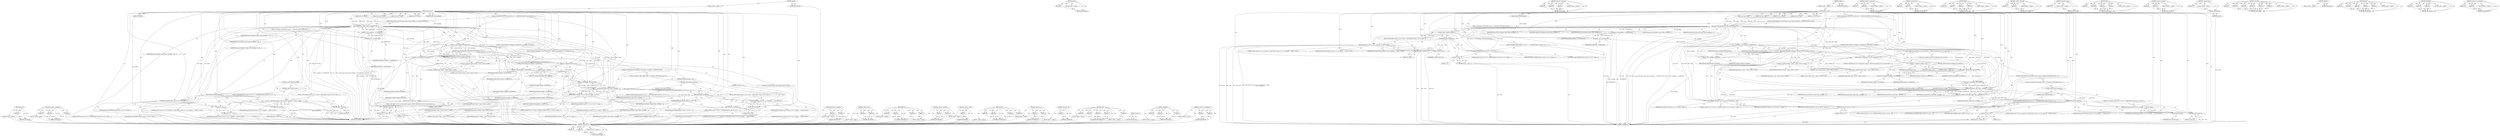 digraph "&lt;operators&gt;.assignmentOr" {
vulnerable_170 [label=<(METHOD,strerror)>];
vulnerable_171 [label=<(PARAM,p1)>];
vulnerable_172 [label=<(BLOCK,&lt;empty&gt;,&lt;empty&gt;)>];
vulnerable_173 [label=<(METHOD_RETURN,ANY)>];
vulnerable_196 [label=<(METHOD,&lt;operator&gt;.conditional)>];
vulnerable_197 [label=<(PARAM,p1)>];
vulnerable_198 [label=<(PARAM,p2)>];
vulnerable_199 [label=<(PARAM,p3)>];
vulnerable_200 [label=<(BLOCK,&lt;empty&gt;,&lt;empty&gt;)>];
vulnerable_201 [label=<(METHOD_RETURN,ANY)>];
vulnerable_6 [label=<(METHOD,&lt;global&gt;)<SUB>1</SUB>>];
vulnerable_7 [label=<(BLOCK,&lt;empty&gt;,&lt;empty&gt;)<SUB>1</SUB>>];
vulnerable_8 [label=<(METHOD,mount_entry)<SUB>1</SUB>>];
vulnerable_9 [label=<(PARAM,const char *fsname)<SUB>1</SUB>>];
vulnerable_10 [label=<(PARAM,const char *target)<SUB>1</SUB>>];
vulnerable_11 [label=<(PARAM,const char *fstype)<SUB>2</SUB>>];
vulnerable_12 [label=<(PARAM,unsigned long mountflags)<SUB>2</SUB>>];
vulnerable_13 [label=<(PARAM,const char *data)<SUB>3</SUB>>];
vulnerable_14 [label=<(PARAM,int optional)<SUB>3</SUB>>];
vulnerable_15 [label=<(BLOCK,{
 #ifdef HAVE_STATVFS
 	struct statvfs sb;
 #e...,{
 #ifdef HAVE_STATVFS
 	struct statvfs sb;
 #e...)<SUB>4</SUB>>];
vulnerable_16 [label=<(CONTROL_STRUCTURE,IF,if (mount(fsname, target, fstype, mountflags &amp; ~MS_REMOUNT, data)))<SUB>9</SUB>>];
vulnerable_17 [label=<(mount,mount(fsname, target, fstype, mountflags &amp; ~MS_...)<SUB>9</SUB>>];
vulnerable_18 [label=<(IDENTIFIER,fsname,mount(fsname, target, fstype, mountflags &amp; ~MS_...)<SUB>9</SUB>>];
vulnerable_19 [label=<(IDENTIFIER,target,mount(fsname, target, fstype, mountflags &amp; ~MS_...)<SUB>9</SUB>>];
vulnerable_20 [label=<(IDENTIFIER,fstype,mount(fsname, target, fstype, mountflags &amp; ~MS_...)<SUB>9</SUB>>];
vulnerable_21 [label=<(&lt;operator&gt;.and,mountflags &amp; ~MS_REMOUNT)<SUB>9</SUB>>];
vulnerable_22 [label=<(IDENTIFIER,mountflags,mountflags &amp; ~MS_REMOUNT)<SUB>9</SUB>>];
vulnerable_23 [label=<(&lt;operator&gt;.not,~MS_REMOUNT)<SUB>9</SUB>>];
vulnerable_24 [label=<(IDENTIFIER,MS_REMOUNT,~MS_REMOUNT)<SUB>9</SUB>>];
vulnerable_25 [label=<(IDENTIFIER,data,mount(fsname, target, fstype, mountflags &amp; ~MS_...)<SUB>9</SUB>>];
vulnerable_26 [label=<(BLOCK,{
 		if (optional) {
 			INFO(&quot;failed to mount ...,{
 		if (optional) {
 			INFO(&quot;failed to mount ...)<SUB>9</SUB>>];
vulnerable_27 [label=<(CONTROL_STRUCTURE,IF,if (optional))<SUB>10</SUB>>];
vulnerable_28 [label=<(IDENTIFIER,optional,if (optional))<SUB>10</SUB>>];
vulnerable_29 [label=<(BLOCK,{
 			INFO(&quot;failed to mount '%s' on '%s' (optio...,{
 			INFO(&quot;failed to mount '%s' on '%s' (optio...)<SUB>10</SUB>>];
vulnerable_30 [label="<(INFO,INFO(&quot;failed to mount '%s' on '%s' (optional): ...)<SUB>11</SUB>>"];
vulnerable_31 [label="<(LITERAL,&quot;failed to mount '%s' on '%s' (optional): %s&quot;,INFO(&quot;failed to mount '%s' on '%s' (optional): ...)<SUB>11</SUB>>"];
vulnerable_32 [label="<(IDENTIFIER,fsname,INFO(&quot;failed to mount '%s' on '%s' (optional): ...)<SUB>11</SUB>>"];
vulnerable_33 [label="<(IDENTIFIER,target,INFO(&quot;failed to mount '%s' on '%s' (optional): ...)<SUB>12</SUB>>"];
vulnerable_34 [label=<(strerror,strerror(errno))<SUB>12</SUB>>];
vulnerable_35 [label=<(IDENTIFIER,errno,strerror(errno))<SUB>12</SUB>>];
vulnerable_36 [label=<(RETURN,return 0;,return 0;)<SUB>13</SUB>>];
vulnerable_37 [label=<(LITERAL,0,return 0;)<SUB>13</SUB>>];
vulnerable_38 [label=<(CONTROL_STRUCTURE,ELSE,else)<SUB>15</SUB>>];
vulnerable_39 [label=<(BLOCK,{
			SYSERROR(&quot;failed to mount '%s' on '%s'&quot;, f...,{
			SYSERROR(&quot;failed to mount '%s' on '%s'&quot;, f...)<SUB>15</SUB>>];
vulnerable_40 [label=<(SYSERROR,SYSERROR(&quot;failed to mount '%s' on '%s'&quot;, fsname...)<SUB>16</SUB>>];
vulnerable_41 [label=<(LITERAL,&quot;failed to mount '%s' on '%s'&quot;,SYSERROR(&quot;failed to mount '%s' on '%s'&quot;, fsname...)<SUB>16</SUB>>];
vulnerable_42 [label=<(IDENTIFIER,fsname,SYSERROR(&quot;failed to mount '%s' on '%s'&quot;, fsname...)<SUB>16</SUB>>];
vulnerable_43 [label=<(IDENTIFIER,target,SYSERROR(&quot;failed to mount '%s' on '%s'&quot;, fsname...)<SUB>16</SUB>>];
vulnerable_44 [label=<(RETURN,return -1;,return -1;)<SUB>17</SUB>>];
vulnerable_45 [label=<(&lt;operator&gt;.minus,-1)<SUB>17</SUB>>];
vulnerable_46 [label=<(LITERAL,1,-1)<SUB>17</SUB>>];
vulnerable_47 [label=<(CONTROL_STRUCTURE,IF,if ((mountflags &amp; MS_REMOUNT) || (mountflags &amp; MS_BIND)))<SUB>21</SUB>>];
vulnerable_48 [label=<(&lt;operator&gt;.logicalOr,(mountflags &amp; MS_REMOUNT) || (mountflags &amp; MS_B...)<SUB>21</SUB>>];
vulnerable_49 [label=<(&lt;operator&gt;.and,mountflags &amp; MS_REMOUNT)<SUB>21</SUB>>];
vulnerable_50 [label=<(IDENTIFIER,mountflags,mountflags &amp; MS_REMOUNT)<SUB>21</SUB>>];
vulnerable_51 [label=<(IDENTIFIER,MS_REMOUNT,mountflags &amp; MS_REMOUNT)<SUB>21</SUB>>];
vulnerable_52 [label=<(&lt;operator&gt;.and,mountflags &amp; MS_BIND)<SUB>21</SUB>>];
vulnerable_53 [label=<(IDENTIFIER,mountflags,mountflags &amp; MS_BIND)<SUB>21</SUB>>];
vulnerable_54 [label=<(IDENTIFIER,MS_BIND,mountflags &amp; MS_BIND)<SUB>21</SUB>>];
vulnerable_55 [label=<(BLOCK,{
		DEBUG(&quot;remounting %s on %s to respect bind ...,{
		DEBUG(&quot;remounting %s on %s to respect bind ...)<SUB>21</SUB>>];
vulnerable_56 [label=<(DEBUG,DEBUG(&quot;remounting %s on %s to respect bind or r...)<SUB>22</SUB>>];
vulnerable_57 [label=<(LITERAL,&quot;remounting %s on %s to respect bind or remount...,DEBUG(&quot;remounting %s on %s to respect bind or r...)<SUB>22</SUB>>];
vulnerable_58 [label="<(&lt;operator&gt;.conditional,fsname ? fsname : &quot;(none)&quot;)<SUB>23</SUB>>"];
vulnerable_59 [label="<(IDENTIFIER,fsname,fsname ? fsname : &quot;(none)&quot;)<SUB>23</SUB>>"];
vulnerable_60 [label="<(IDENTIFIER,fsname,fsname ? fsname : &quot;(none)&quot;)<SUB>23</SUB>>"];
vulnerable_61 [label="<(LITERAL,&quot;(none)&quot;,fsname ? fsname : &quot;(none)&quot;)<SUB>23</SUB>>"];
vulnerable_62 [label="<(&lt;operator&gt;.conditional,target ? target : &quot;(none)&quot;)<SUB>23</SUB>>"];
vulnerable_63 [label="<(IDENTIFIER,target,target ? target : &quot;(none)&quot;)<SUB>23</SUB>>"];
vulnerable_64 [label="<(IDENTIFIER,target,target ? target : &quot;(none)&quot;)<SUB>23</SUB>>"];
vulnerable_65 [label="<(LITERAL,&quot;(none)&quot;,target ? target : &quot;(none)&quot;)<SUB>23</SUB>>"];
vulnerable_66 [label="<(LOCAL,long unsigned rqd_flags: long unsigned)<SUB>24</SUB>>"];
vulnerable_67 [label=<(&lt;operator&gt;.assignment,rqd_flags = 0)<SUB>24</SUB>>];
vulnerable_68 [label=<(IDENTIFIER,rqd_flags,rqd_flags = 0)<SUB>24</SUB>>];
vulnerable_69 [label=<(LITERAL,0,rqd_flags = 0)<SUB>24</SUB>>];
vulnerable_70 [label=<(CONTROL_STRUCTURE,IF,if (mountflags &amp; MS_RDONLY))<SUB>25</SUB>>];
vulnerable_71 [label=<(&lt;operator&gt;.and,mountflags &amp; MS_RDONLY)<SUB>25</SUB>>];
vulnerable_72 [label=<(IDENTIFIER,mountflags,mountflags &amp; MS_RDONLY)<SUB>25</SUB>>];
vulnerable_73 [label=<(IDENTIFIER,MS_RDONLY,mountflags &amp; MS_RDONLY)<SUB>25</SUB>>];
vulnerable_74 [label=<(BLOCK,&lt;empty&gt;,&lt;empty&gt;)<SUB>26</SUB>>];
vulnerable_75 [label=<(&lt;operators&gt;.assignmentOr,rqd_flags |= MS_RDONLY)<SUB>26</SUB>>];
vulnerable_76 [label=<(IDENTIFIER,rqd_flags,rqd_flags |= MS_RDONLY)<SUB>26</SUB>>];
vulnerable_77 [label=<(IDENTIFIER,MS_RDONLY,rqd_flags |= MS_RDONLY)<SUB>26</SUB>>];
vulnerable_78 [label=<(CONTROL_STRUCTURE,IF,if (mount(fsname, target, fstype,
			  mountflags | MS_REMOUNT, data)))<SUB>55</SUB>>];
vulnerable_79 [label=<(mount,mount(fsname, target, fstype,
			  mountflags |...)<SUB>55</SUB>>];
vulnerable_80 [label=<(IDENTIFIER,fsname,mount(fsname, target, fstype,
			  mountflags |...)<SUB>55</SUB>>];
vulnerable_81 [label=<(IDENTIFIER,target,mount(fsname, target, fstype,
			  mountflags |...)<SUB>55</SUB>>];
vulnerable_82 [label=<(IDENTIFIER,fstype,mount(fsname, target, fstype,
			  mountflags |...)<SUB>55</SUB>>];
vulnerable_83 [label=<(&lt;operator&gt;.or,mountflags | MS_REMOUNT)<SUB>56</SUB>>];
vulnerable_84 [label=<(IDENTIFIER,mountflags,mountflags | MS_REMOUNT)<SUB>56</SUB>>];
vulnerable_85 [label=<(IDENTIFIER,MS_REMOUNT,mountflags | MS_REMOUNT)<SUB>56</SUB>>];
vulnerable_86 [label=<(IDENTIFIER,data,mount(fsname, target, fstype,
			  mountflags |...)<SUB>56</SUB>>];
vulnerable_87 [label=<(BLOCK,{
 			if (optional) {
 				INFO(&quot;failed to moun...,{
 			if (optional) {
 				INFO(&quot;failed to moun...)<SUB>56</SUB>>];
vulnerable_88 [label=<(CONTROL_STRUCTURE,IF,if (optional))<SUB>57</SUB>>];
vulnerable_89 [label=<(IDENTIFIER,optional,if (optional))<SUB>57</SUB>>];
vulnerable_90 [label=<(BLOCK,{
 				INFO(&quot;failed to mount '%s' on '%s' (opti...,{
 				INFO(&quot;failed to mount '%s' on '%s' (opti...)<SUB>57</SUB>>];
vulnerable_91 [label="<(INFO,INFO(&quot;failed to mount '%s' on '%s' (optional): ...)<SUB>58</SUB>>"];
vulnerable_92 [label="<(LITERAL,&quot;failed to mount '%s' on '%s' (optional): %s&quot;,INFO(&quot;failed to mount '%s' on '%s' (optional): ...)<SUB>58</SUB>>"];
vulnerable_93 [label="<(IDENTIFIER,fsname,INFO(&quot;failed to mount '%s' on '%s' (optional): ...)<SUB>59</SUB>>"];
vulnerable_94 [label="<(IDENTIFIER,target,INFO(&quot;failed to mount '%s' on '%s' (optional): ...)<SUB>59</SUB>>"];
vulnerable_95 [label=<(strerror,strerror(errno))<SUB>59</SUB>>];
vulnerable_96 [label=<(IDENTIFIER,errno,strerror(errno))<SUB>59</SUB>>];
vulnerable_97 [label=<(RETURN,return 0;,return 0;)<SUB>60</SUB>>];
vulnerable_98 [label=<(LITERAL,0,return 0;)<SUB>60</SUB>>];
vulnerable_99 [label=<(CONTROL_STRUCTURE,ELSE,else)<SUB>62</SUB>>];
vulnerable_100 [label=<(BLOCK,{
				SYSERROR(&quot;failed to mount '%s' on '%s'&quot;,
...,{
				SYSERROR(&quot;failed to mount '%s' on '%s'&quot;,
...)<SUB>62</SUB>>];
vulnerable_101 [label=<(SYSERROR,SYSERROR(&quot;failed to mount '%s' on '%s'&quot;,
					 ...)<SUB>63</SUB>>];
vulnerable_102 [label=<(LITERAL,&quot;failed to mount '%s' on '%s'&quot;,SYSERROR(&quot;failed to mount '%s' on '%s'&quot;,
					 ...)<SUB>63</SUB>>];
vulnerable_103 [label=<(IDENTIFIER,fsname,SYSERROR(&quot;failed to mount '%s' on '%s'&quot;,
					 ...)<SUB>64</SUB>>];
vulnerable_104 [label=<(IDENTIFIER,target,SYSERROR(&quot;failed to mount '%s' on '%s'&quot;,
					 ...)<SUB>64</SUB>>];
vulnerable_105 [label=<(RETURN,return -1;,return -1;)<SUB>65</SUB>>];
vulnerable_106 [label=<(&lt;operator&gt;.minus,-1)<SUB>65</SUB>>];
vulnerable_107 [label=<(LITERAL,1,-1)<SUB>65</SUB>>];
vulnerable_108 [label=<(DEBUG,DEBUG(&quot;mounted '%s' on '%s', type '%s'&quot;, fsname...)<SUB>73</SUB>>];
vulnerable_109 [label=<(LITERAL,&quot;mounted '%s' on '%s', type '%s'&quot;,DEBUG(&quot;mounted '%s' on '%s', type '%s'&quot;, fsname...)<SUB>73</SUB>>];
vulnerable_110 [label=<(IDENTIFIER,fsname,DEBUG(&quot;mounted '%s' on '%s', type '%s'&quot;, fsname...)<SUB>73</SUB>>];
vulnerable_111 [label=<(IDENTIFIER,target,DEBUG(&quot;mounted '%s' on '%s', type '%s'&quot;, fsname...)<SUB>73</SUB>>];
vulnerable_112 [label=<(IDENTIFIER,fstype,DEBUG(&quot;mounted '%s' on '%s', type '%s'&quot;, fsname...)<SUB>73</SUB>>];
vulnerable_113 [label=<(RETURN,return 0;,return 0;)<SUB>75</SUB>>];
vulnerable_114 [label=<(LITERAL,0,return 0;)<SUB>75</SUB>>];
vulnerable_115 [label=<(METHOD_RETURN,int)<SUB>1</SUB>>];
vulnerable_117 [label=<(METHOD_RETURN,ANY)<SUB>1</SUB>>];
vulnerable_202 [label=<(METHOD,&lt;operator&gt;.assignment)>];
vulnerable_203 [label=<(PARAM,p1)>];
vulnerable_204 [label=<(PARAM,p2)>];
vulnerable_205 [label=<(BLOCK,&lt;empty&gt;,&lt;empty&gt;)>];
vulnerable_206 [label=<(METHOD_RETURN,ANY)>];
vulnerable_154 [label=<(METHOD,&lt;operator&gt;.and)>];
vulnerable_155 [label=<(PARAM,p1)>];
vulnerable_156 [label=<(PARAM,p2)>];
vulnerable_157 [label=<(BLOCK,&lt;empty&gt;,&lt;empty&gt;)>];
vulnerable_158 [label=<(METHOD_RETURN,ANY)>];
vulnerable_189 [label=<(METHOD,DEBUG)>];
vulnerable_190 [label=<(PARAM,p1)>];
vulnerable_191 [label=<(PARAM,p2)>];
vulnerable_192 [label=<(PARAM,p3)>];
vulnerable_193 [label=<(PARAM,p4)>];
vulnerable_194 [label=<(BLOCK,&lt;empty&gt;,&lt;empty&gt;)>];
vulnerable_195 [label=<(METHOD_RETURN,ANY)>];
vulnerable_184 [label=<(METHOD,&lt;operator&gt;.logicalOr)>];
vulnerable_185 [label=<(PARAM,p1)>];
vulnerable_186 [label=<(PARAM,p2)>];
vulnerable_187 [label=<(BLOCK,&lt;empty&gt;,&lt;empty&gt;)>];
vulnerable_188 [label=<(METHOD_RETURN,ANY)>];
vulnerable_180 [label=<(METHOD,&lt;operator&gt;.minus)>];
vulnerable_181 [label=<(PARAM,p1)>];
vulnerable_182 [label=<(BLOCK,&lt;empty&gt;,&lt;empty&gt;)>];
vulnerable_183 [label=<(METHOD_RETURN,ANY)>];
vulnerable_163 [label=<(METHOD,INFO)>];
vulnerable_164 [label=<(PARAM,p1)>];
vulnerable_165 [label=<(PARAM,p2)>];
vulnerable_166 [label=<(PARAM,p3)>];
vulnerable_167 [label=<(PARAM,p4)>];
vulnerable_168 [label=<(BLOCK,&lt;empty&gt;,&lt;empty&gt;)>];
vulnerable_169 [label=<(METHOD_RETURN,ANY)>];
vulnerable_212 [label=<(METHOD,&lt;operator&gt;.or)>];
vulnerable_213 [label=<(PARAM,p1)>];
vulnerable_214 [label=<(PARAM,p2)>];
vulnerable_215 [label=<(BLOCK,&lt;empty&gt;,&lt;empty&gt;)>];
vulnerable_216 [label=<(METHOD_RETURN,ANY)>];
vulnerable_159 [label=<(METHOD,&lt;operator&gt;.not)>];
vulnerable_160 [label=<(PARAM,p1)>];
vulnerable_161 [label=<(BLOCK,&lt;empty&gt;,&lt;empty&gt;)>];
vulnerable_162 [label=<(METHOD_RETURN,ANY)>];
vulnerable_146 [label=<(METHOD,mount)>];
vulnerable_147 [label=<(PARAM,p1)>];
vulnerable_148 [label=<(PARAM,p2)>];
vulnerable_149 [label=<(PARAM,p3)>];
vulnerable_150 [label=<(PARAM,p4)>];
vulnerable_151 [label=<(PARAM,p5)>];
vulnerable_152 [label=<(BLOCK,&lt;empty&gt;,&lt;empty&gt;)>];
vulnerable_153 [label=<(METHOD_RETURN,ANY)>];
vulnerable_140 [label=<(METHOD,&lt;global&gt;)<SUB>1</SUB>>];
vulnerable_141 [label=<(BLOCK,&lt;empty&gt;,&lt;empty&gt;)>];
vulnerable_142 [label=<(METHOD_RETURN,ANY)>];
vulnerable_174 [label=<(METHOD,SYSERROR)>];
vulnerable_175 [label=<(PARAM,p1)>];
vulnerable_176 [label=<(PARAM,p2)>];
vulnerable_177 [label=<(PARAM,p3)>];
vulnerable_178 [label=<(BLOCK,&lt;empty&gt;,&lt;empty&gt;)>];
vulnerable_179 [label=<(METHOD_RETURN,ANY)>];
vulnerable_207 [label=<(METHOD,&lt;operators&gt;.assignmentOr)>];
vulnerable_208 [label=<(PARAM,p1)>];
vulnerable_209 [label=<(PARAM,p2)>];
vulnerable_210 [label=<(BLOCK,&lt;empty&gt;,&lt;empty&gt;)>];
vulnerable_211 [label=<(METHOD_RETURN,ANY)>];
fixed_230 [label=<(METHOD,&lt;operator&gt;.or)>];
fixed_231 [label=<(PARAM,p1)>];
fixed_232 [label=<(PARAM,p2)>];
fixed_233 [label=<(BLOCK,&lt;empty&gt;,&lt;empty&gt;)>];
fixed_234 [label=<(METHOD_RETURN,ANY)>];
fixed_175 [label=<(METHOD,strerror)>];
fixed_176 [label=<(PARAM,p1)>];
fixed_177 [label=<(BLOCK,&lt;empty&gt;,&lt;empty&gt;)>];
fixed_178 [label=<(METHOD_RETURN,ANY)>];
fixed_201 [label=<(METHOD,&lt;operator&gt;.conditional)>];
fixed_202 [label=<(PARAM,p1)>];
fixed_203 [label=<(PARAM,p2)>];
fixed_204 [label=<(PARAM,p3)>];
fixed_205 [label=<(BLOCK,&lt;empty&gt;,&lt;empty&gt;)>];
fixed_206 [label=<(METHOD_RETURN,ANY)>];
fixed_6 [label=<(METHOD,&lt;global&gt;)<SUB>1</SUB>>];
fixed_7 [label=<(BLOCK,&lt;empty&gt;,&lt;empty&gt;)<SUB>1</SUB>>];
fixed_8 [label=<(METHOD,mount_entry)<SUB>1</SUB>>];
fixed_9 [label=<(PARAM,const char *fsname)<SUB>1</SUB>>];
fixed_10 [label=<(PARAM,const char *target)<SUB>1</SUB>>];
fixed_11 [label=<(PARAM,const char *fstype)<SUB>2</SUB>>];
fixed_12 [label=<(PARAM,unsigned long mountflags)<SUB>2</SUB>>];
fixed_13 [label=<(PARAM,const char *data)<SUB>3</SUB>>];
fixed_14 [label=<(PARAM,int optional)<SUB>3</SUB>>];
fixed_15 [label=<(PARAM,const char *rootfs)<SUB>3</SUB>>];
fixed_16 [label=<(BLOCK,{
 #ifdef HAVE_STATVFS
 	struct statvfs sb;
 #e...,{
 #ifdef HAVE_STATVFS
 	struct statvfs sb;
 #e...)<SUB>4</SUB>>];
fixed_17 [label=<(CONTROL_STRUCTURE,IF,if (safe_mount(fsname, target, fstype, mountflags &amp; ~MS_REMOUNT, data, rootfs)))<SUB>9</SUB>>];
fixed_18 [label=<(safe_mount,safe_mount(fsname, target, fstype, mountflags &amp;...)<SUB>9</SUB>>];
fixed_19 [label=<(IDENTIFIER,fsname,safe_mount(fsname, target, fstype, mountflags &amp;...)<SUB>9</SUB>>];
fixed_20 [label=<(IDENTIFIER,target,safe_mount(fsname, target, fstype, mountflags &amp;...)<SUB>9</SUB>>];
fixed_21 [label=<(IDENTIFIER,fstype,safe_mount(fsname, target, fstype, mountflags &amp;...)<SUB>9</SUB>>];
fixed_22 [label=<(&lt;operator&gt;.and,mountflags &amp; ~MS_REMOUNT)<SUB>9</SUB>>];
fixed_23 [label=<(IDENTIFIER,mountflags,mountflags &amp; ~MS_REMOUNT)<SUB>9</SUB>>];
fixed_24 [label=<(&lt;operator&gt;.not,~MS_REMOUNT)<SUB>9</SUB>>];
fixed_25 [label=<(IDENTIFIER,MS_REMOUNT,~MS_REMOUNT)<SUB>9</SUB>>];
fixed_26 [label=<(IDENTIFIER,data,safe_mount(fsname, target, fstype, mountflags &amp;...)<SUB>9</SUB>>];
fixed_27 [label=<(IDENTIFIER,rootfs,safe_mount(fsname, target, fstype, mountflags &amp;...)<SUB>9</SUB>>];
fixed_28 [label=<(BLOCK,{
 		if (optional) {
 			INFO(&quot;failed to mount ...,{
 		if (optional) {
 			INFO(&quot;failed to mount ...)<SUB>9</SUB>>];
fixed_29 [label=<(CONTROL_STRUCTURE,IF,if (optional))<SUB>10</SUB>>];
fixed_30 [label=<(IDENTIFIER,optional,if (optional))<SUB>10</SUB>>];
fixed_31 [label=<(BLOCK,{
 			INFO(&quot;failed to mount '%s' on '%s' (optio...,{
 			INFO(&quot;failed to mount '%s' on '%s' (optio...)<SUB>10</SUB>>];
fixed_32 [label="<(INFO,INFO(&quot;failed to mount '%s' on '%s' (optional): ...)<SUB>11</SUB>>"];
fixed_33 [label="<(LITERAL,&quot;failed to mount '%s' on '%s' (optional): %s&quot;,INFO(&quot;failed to mount '%s' on '%s' (optional): ...)<SUB>11</SUB>>"];
fixed_34 [label="<(IDENTIFIER,fsname,INFO(&quot;failed to mount '%s' on '%s' (optional): ...)<SUB>11</SUB>>"];
fixed_35 [label="<(IDENTIFIER,target,INFO(&quot;failed to mount '%s' on '%s' (optional): ...)<SUB>12</SUB>>"];
fixed_36 [label=<(strerror,strerror(errno))<SUB>12</SUB>>];
fixed_37 [label=<(IDENTIFIER,errno,strerror(errno))<SUB>12</SUB>>];
fixed_38 [label=<(RETURN,return 0;,return 0;)<SUB>13</SUB>>];
fixed_39 [label=<(LITERAL,0,return 0;)<SUB>13</SUB>>];
fixed_40 [label=<(CONTROL_STRUCTURE,ELSE,else)<SUB>15</SUB>>];
fixed_41 [label=<(BLOCK,{
			SYSERROR(&quot;failed to mount '%s' on '%s'&quot;, f...,{
			SYSERROR(&quot;failed to mount '%s' on '%s'&quot;, f...)<SUB>15</SUB>>];
fixed_42 [label=<(SYSERROR,SYSERROR(&quot;failed to mount '%s' on '%s'&quot;, fsname...)<SUB>16</SUB>>];
fixed_43 [label=<(LITERAL,&quot;failed to mount '%s' on '%s'&quot;,SYSERROR(&quot;failed to mount '%s' on '%s'&quot;, fsname...)<SUB>16</SUB>>];
fixed_44 [label=<(IDENTIFIER,fsname,SYSERROR(&quot;failed to mount '%s' on '%s'&quot;, fsname...)<SUB>16</SUB>>];
fixed_45 [label=<(IDENTIFIER,target,SYSERROR(&quot;failed to mount '%s' on '%s'&quot;, fsname...)<SUB>16</SUB>>];
fixed_46 [label=<(RETURN,return -1;,return -1;)<SUB>17</SUB>>];
fixed_47 [label=<(&lt;operator&gt;.minus,-1)<SUB>17</SUB>>];
fixed_48 [label=<(LITERAL,1,-1)<SUB>17</SUB>>];
fixed_49 [label=<(CONTROL_STRUCTURE,IF,if ((mountflags &amp; MS_REMOUNT) || (mountflags &amp; MS_BIND)))<SUB>21</SUB>>];
fixed_50 [label=<(&lt;operator&gt;.logicalOr,(mountflags &amp; MS_REMOUNT) || (mountflags &amp; MS_B...)<SUB>21</SUB>>];
fixed_51 [label=<(&lt;operator&gt;.and,mountflags &amp; MS_REMOUNT)<SUB>21</SUB>>];
fixed_52 [label=<(IDENTIFIER,mountflags,mountflags &amp; MS_REMOUNT)<SUB>21</SUB>>];
fixed_53 [label=<(IDENTIFIER,MS_REMOUNT,mountflags &amp; MS_REMOUNT)<SUB>21</SUB>>];
fixed_54 [label=<(&lt;operator&gt;.and,mountflags &amp; MS_BIND)<SUB>21</SUB>>];
fixed_55 [label=<(IDENTIFIER,mountflags,mountflags &amp; MS_BIND)<SUB>21</SUB>>];
fixed_56 [label=<(IDENTIFIER,MS_BIND,mountflags &amp; MS_BIND)<SUB>21</SUB>>];
fixed_57 [label=<(BLOCK,{
		DEBUG(&quot;remounting %s on %s to respect bind ...,{
		DEBUG(&quot;remounting %s on %s to respect bind ...)<SUB>21</SUB>>];
fixed_58 [label=<(DEBUG,DEBUG(&quot;remounting %s on %s to respect bind or r...)<SUB>22</SUB>>];
fixed_59 [label=<(LITERAL,&quot;remounting %s on %s to respect bind or remount...,DEBUG(&quot;remounting %s on %s to respect bind or r...)<SUB>22</SUB>>];
fixed_60 [label="<(&lt;operator&gt;.conditional,fsname ? fsname : &quot;(none)&quot;)<SUB>23</SUB>>"];
fixed_61 [label="<(IDENTIFIER,fsname,fsname ? fsname : &quot;(none)&quot;)<SUB>23</SUB>>"];
fixed_62 [label="<(IDENTIFIER,fsname,fsname ? fsname : &quot;(none)&quot;)<SUB>23</SUB>>"];
fixed_63 [label="<(LITERAL,&quot;(none)&quot;,fsname ? fsname : &quot;(none)&quot;)<SUB>23</SUB>>"];
fixed_64 [label="<(&lt;operator&gt;.conditional,target ? target : &quot;(none)&quot;)<SUB>23</SUB>>"];
fixed_65 [label="<(IDENTIFIER,target,target ? target : &quot;(none)&quot;)<SUB>23</SUB>>"];
fixed_66 [label="<(IDENTIFIER,target,target ? target : &quot;(none)&quot;)<SUB>23</SUB>>"];
fixed_67 [label="<(LITERAL,&quot;(none)&quot;,target ? target : &quot;(none)&quot;)<SUB>23</SUB>>"];
fixed_68 [label="<(LOCAL,long unsigned rqd_flags: long unsigned)<SUB>24</SUB>>"];
fixed_69 [label=<(&lt;operator&gt;.assignment,rqd_flags = 0)<SUB>24</SUB>>];
fixed_70 [label=<(IDENTIFIER,rqd_flags,rqd_flags = 0)<SUB>24</SUB>>];
fixed_71 [label=<(LITERAL,0,rqd_flags = 0)<SUB>24</SUB>>];
fixed_72 [label=<(CONTROL_STRUCTURE,IF,if (mountflags &amp; MS_RDONLY))<SUB>25</SUB>>];
fixed_73 [label=<(&lt;operator&gt;.and,mountflags &amp; MS_RDONLY)<SUB>25</SUB>>];
fixed_74 [label=<(IDENTIFIER,mountflags,mountflags &amp; MS_RDONLY)<SUB>25</SUB>>];
fixed_75 [label=<(IDENTIFIER,MS_RDONLY,mountflags &amp; MS_RDONLY)<SUB>25</SUB>>];
fixed_76 [label=<(BLOCK,&lt;empty&gt;,&lt;empty&gt;)<SUB>26</SUB>>];
fixed_77 [label=<(&lt;operators&gt;.assignmentOr,rqd_flags |= MS_RDONLY)<SUB>26</SUB>>];
fixed_78 [label=<(IDENTIFIER,rqd_flags,rqd_flags |= MS_RDONLY)<SUB>26</SUB>>];
fixed_79 [label=<(IDENTIFIER,MS_RDONLY,rqd_flags |= MS_RDONLY)<SUB>26</SUB>>];
fixed_80 [label=<(CONTROL_STRUCTURE,IF,if (mount(fsname, target, fstype,
			  mountflags | MS_REMOUNT, data) &lt; 0))<SUB>55</SUB>>];
fixed_81 [label=<(&lt;operator&gt;.lessThan,mount(fsname, target, fstype,
			  mountflags |...)<SUB>55</SUB>>];
fixed_82 [label=<(mount,mount(fsname, target, fstype,
			  mountflags |...)<SUB>55</SUB>>];
fixed_83 [label=<(IDENTIFIER,fsname,mount(fsname, target, fstype,
			  mountflags |...)<SUB>55</SUB>>];
fixed_84 [label=<(IDENTIFIER,target,mount(fsname, target, fstype,
			  mountflags |...)<SUB>55</SUB>>];
fixed_85 [label=<(IDENTIFIER,fstype,mount(fsname, target, fstype,
			  mountflags |...)<SUB>55</SUB>>];
fixed_86 [label=<(&lt;operator&gt;.or,mountflags | MS_REMOUNT)<SUB>56</SUB>>];
fixed_87 [label=<(IDENTIFIER,mountflags,mountflags | MS_REMOUNT)<SUB>56</SUB>>];
fixed_88 [label=<(IDENTIFIER,MS_REMOUNT,mountflags | MS_REMOUNT)<SUB>56</SUB>>];
fixed_89 [label=<(IDENTIFIER,data,mount(fsname, target, fstype,
			  mountflags |...)<SUB>56</SUB>>];
fixed_90 [label=<(LITERAL,0,mount(fsname, target, fstype,
			  mountflags |...)<SUB>56</SUB>>];
fixed_91 [label=<(BLOCK,{
 			if (optional) {
 				INFO(&quot;failed to moun...,{
 			if (optional) {
 				INFO(&quot;failed to moun...)<SUB>56</SUB>>];
fixed_92 [label=<(CONTROL_STRUCTURE,IF,if (optional))<SUB>57</SUB>>];
fixed_93 [label=<(IDENTIFIER,optional,if (optional))<SUB>57</SUB>>];
fixed_94 [label=<(BLOCK,{
 				INFO(&quot;failed to mount '%s' on '%s' (opti...,{
 				INFO(&quot;failed to mount '%s' on '%s' (opti...)<SUB>57</SUB>>];
fixed_95 [label="<(INFO,INFO(&quot;failed to mount '%s' on '%s' (optional): ...)<SUB>58</SUB>>"];
fixed_96 [label="<(LITERAL,&quot;failed to mount '%s' on '%s' (optional): %s&quot;,INFO(&quot;failed to mount '%s' on '%s' (optional): ...)<SUB>58</SUB>>"];
fixed_97 [label="<(IDENTIFIER,fsname,INFO(&quot;failed to mount '%s' on '%s' (optional): ...)<SUB>59</SUB>>"];
fixed_98 [label="<(IDENTIFIER,target,INFO(&quot;failed to mount '%s' on '%s' (optional): ...)<SUB>59</SUB>>"];
fixed_99 [label=<(strerror,strerror(errno))<SUB>59</SUB>>];
fixed_100 [label=<(IDENTIFIER,errno,strerror(errno))<SUB>59</SUB>>];
fixed_101 [label=<(RETURN,return 0;,return 0;)<SUB>60</SUB>>];
fixed_102 [label=<(LITERAL,0,return 0;)<SUB>60</SUB>>];
fixed_103 [label=<(CONTROL_STRUCTURE,ELSE,else)<SUB>62</SUB>>];
fixed_104 [label=<(BLOCK,{
				SYSERROR(&quot;failed to mount '%s' on '%s'&quot;,
...,{
				SYSERROR(&quot;failed to mount '%s' on '%s'&quot;,
...)<SUB>62</SUB>>];
fixed_105 [label=<(SYSERROR,SYSERROR(&quot;failed to mount '%s' on '%s'&quot;,
					 ...)<SUB>63</SUB>>];
fixed_106 [label=<(LITERAL,&quot;failed to mount '%s' on '%s'&quot;,SYSERROR(&quot;failed to mount '%s' on '%s'&quot;,
					 ...)<SUB>63</SUB>>];
fixed_107 [label=<(IDENTIFIER,fsname,SYSERROR(&quot;failed to mount '%s' on '%s'&quot;,
					 ...)<SUB>64</SUB>>];
fixed_108 [label=<(IDENTIFIER,target,SYSERROR(&quot;failed to mount '%s' on '%s'&quot;,
					 ...)<SUB>64</SUB>>];
fixed_109 [label=<(RETURN,return -1;,return -1;)<SUB>65</SUB>>];
fixed_110 [label=<(&lt;operator&gt;.minus,-1)<SUB>65</SUB>>];
fixed_111 [label=<(LITERAL,1,-1)<SUB>65</SUB>>];
fixed_112 [label=<(DEBUG,DEBUG(&quot;mounted '%s' on '%s', type '%s'&quot;, fsname...)<SUB>73</SUB>>];
fixed_113 [label=<(LITERAL,&quot;mounted '%s' on '%s', type '%s'&quot;,DEBUG(&quot;mounted '%s' on '%s', type '%s'&quot;, fsname...)<SUB>73</SUB>>];
fixed_114 [label=<(IDENTIFIER,fsname,DEBUG(&quot;mounted '%s' on '%s', type '%s'&quot;, fsname...)<SUB>73</SUB>>];
fixed_115 [label=<(IDENTIFIER,target,DEBUG(&quot;mounted '%s' on '%s', type '%s'&quot;, fsname...)<SUB>73</SUB>>];
fixed_116 [label=<(IDENTIFIER,fstype,DEBUG(&quot;mounted '%s' on '%s', type '%s'&quot;, fsname...)<SUB>73</SUB>>];
fixed_117 [label=<(RETURN,return 0;,return 0;)<SUB>75</SUB>>];
fixed_118 [label=<(LITERAL,0,return 0;)<SUB>75</SUB>>];
fixed_119 [label=<(METHOD_RETURN,int)<SUB>1</SUB>>];
fixed_121 [label=<(METHOD_RETURN,ANY)<SUB>1</SUB>>];
fixed_207 [label=<(METHOD,&lt;operator&gt;.assignment)>];
fixed_208 [label=<(PARAM,p1)>];
fixed_209 [label=<(PARAM,p2)>];
fixed_210 [label=<(BLOCK,&lt;empty&gt;,&lt;empty&gt;)>];
fixed_211 [label=<(METHOD_RETURN,ANY)>];
fixed_159 [label=<(METHOD,&lt;operator&gt;.and)>];
fixed_160 [label=<(PARAM,p1)>];
fixed_161 [label=<(PARAM,p2)>];
fixed_162 [label=<(BLOCK,&lt;empty&gt;,&lt;empty&gt;)>];
fixed_163 [label=<(METHOD_RETURN,ANY)>];
fixed_194 [label=<(METHOD,DEBUG)>];
fixed_195 [label=<(PARAM,p1)>];
fixed_196 [label=<(PARAM,p2)>];
fixed_197 [label=<(PARAM,p3)>];
fixed_198 [label=<(PARAM,p4)>];
fixed_199 [label=<(BLOCK,&lt;empty&gt;,&lt;empty&gt;)>];
fixed_200 [label=<(METHOD_RETURN,ANY)>];
fixed_189 [label=<(METHOD,&lt;operator&gt;.logicalOr)>];
fixed_190 [label=<(PARAM,p1)>];
fixed_191 [label=<(PARAM,p2)>];
fixed_192 [label=<(BLOCK,&lt;empty&gt;,&lt;empty&gt;)>];
fixed_193 [label=<(METHOD_RETURN,ANY)>];
fixed_185 [label=<(METHOD,&lt;operator&gt;.minus)>];
fixed_186 [label=<(PARAM,p1)>];
fixed_187 [label=<(BLOCK,&lt;empty&gt;,&lt;empty&gt;)>];
fixed_188 [label=<(METHOD_RETURN,ANY)>];
fixed_168 [label=<(METHOD,INFO)>];
fixed_169 [label=<(PARAM,p1)>];
fixed_170 [label=<(PARAM,p2)>];
fixed_171 [label=<(PARAM,p3)>];
fixed_172 [label=<(PARAM,p4)>];
fixed_173 [label=<(BLOCK,&lt;empty&gt;,&lt;empty&gt;)>];
fixed_174 [label=<(METHOD_RETURN,ANY)>];
fixed_217 [label=<(METHOD,&lt;operator&gt;.lessThan)>];
fixed_218 [label=<(PARAM,p1)>];
fixed_219 [label=<(PARAM,p2)>];
fixed_220 [label=<(BLOCK,&lt;empty&gt;,&lt;empty&gt;)>];
fixed_221 [label=<(METHOD_RETURN,ANY)>];
fixed_164 [label=<(METHOD,&lt;operator&gt;.not)>];
fixed_165 [label=<(PARAM,p1)>];
fixed_166 [label=<(BLOCK,&lt;empty&gt;,&lt;empty&gt;)>];
fixed_167 [label=<(METHOD_RETURN,ANY)>];
fixed_150 [label=<(METHOD,safe_mount)>];
fixed_151 [label=<(PARAM,p1)>];
fixed_152 [label=<(PARAM,p2)>];
fixed_153 [label=<(PARAM,p3)>];
fixed_154 [label=<(PARAM,p4)>];
fixed_155 [label=<(PARAM,p5)>];
fixed_156 [label=<(PARAM,p6)>];
fixed_157 [label=<(BLOCK,&lt;empty&gt;,&lt;empty&gt;)>];
fixed_158 [label=<(METHOD_RETURN,ANY)>];
fixed_144 [label=<(METHOD,&lt;global&gt;)<SUB>1</SUB>>];
fixed_145 [label=<(BLOCK,&lt;empty&gt;,&lt;empty&gt;)>];
fixed_146 [label=<(METHOD_RETURN,ANY)>];
fixed_222 [label=<(METHOD,mount)>];
fixed_223 [label=<(PARAM,p1)>];
fixed_224 [label=<(PARAM,p2)>];
fixed_225 [label=<(PARAM,p3)>];
fixed_226 [label=<(PARAM,p4)>];
fixed_227 [label=<(PARAM,p5)>];
fixed_228 [label=<(BLOCK,&lt;empty&gt;,&lt;empty&gt;)>];
fixed_229 [label=<(METHOD_RETURN,ANY)>];
fixed_179 [label=<(METHOD,SYSERROR)>];
fixed_180 [label=<(PARAM,p1)>];
fixed_181 [label=<(PARAM,p2)>];
fixed_182 [label=<(PARAM,p3)>];
fixed_183 [label=<(BLOCK,&lt;empty&gt;,&lt;empty&gt;)>];
fixed_184 [label=<(METHOD_RETURN,ANY)>];
fixed_212 [label=<(METHOD,&lt;operators&gt;.assignmentOr)>];
fixed_213 [label=<(PARAM,p1)>];
fixed_214 [label=<(PARAM,p2)>];
fixed_215 [label=<(BLOCK,&lt;empty&gt;,&lt;empty&gt;)>];
fixed_216 [label=<(METHOD_RETURN,ANY)>];
vulnerable_170 -> vulnerable_171  [key=0, label="AST: "];
vulnerable_170 -> vulnerable_171  [key=1, label="DDG: "];
vulnerable_170 -> vulnerable_172  [key=0, label="AST: "];
vulnerable_170 -> vulnerable_173  [key=0, label="AST: "];
vulnerable_170 -> vulnerable_173  [key=1, label="CFG: "];
vulnerable_171 -> vulnerable_173  [key=0, label="DDG: p1"];
vulnerable_172 -> fixed_230  [key=0];
vulnerable_173 -> fixed_230  [key=0];
vulnerable_196 -> vulnerable_197  [key=0, label="AST: "];
vulnerable_196 -> vulnerable_197  [key=1, label="DDG: "];
vulnerable_196 -> vulnerable_200  [key=0, label="AST: "];
vulnerable_196 -> vulnerable_198  [key=0, label="AST: "];
vulnerable_196 -> vulnerable_198  [key=1, label="DDG: "];
vulnerable_196 -> vulnerable_201  [key=0, label="AST: "];
vulnerable_196 -> vulnerable_201  [key=1, label="CFG: "];
vulnerable_196 -> vulnerable_199  [key=0, label="AST: "];
vulnerable_196 -> vulnerable_199  [key=1, label="DDG: "];
vulnerable_197 -> vulnerable_201  [key=0, label="DDG: p1"];
vulnerable_198 -> vulnerable_201  [key=0, label="DDG: p2"];
vulnerable_199 -> vulnerable_201  [key=0, label="DDG: p3"];
vulnerable_200 -> fixed_230  [key=0];
vulnerable_201 -> fixed_230  [key=0];
vulnerable_6 -> vulnerable_7  [key=0, label="AST: "];
vulnerable_6 -> vulnerable_117  [key=0, label="AST: "];
vulnerable_6 -> vulnerable_117  [key=1, label="CFG: "];
vulnerable_7 -> vulnerable_8  [key=0, label="AST: "];
vulnerable_8 -> vulnerable_9  [key=0, label="AST: "];
vulnerable_8 -> vulnerable_9  [key=1, label="DDG: "];
vulnerable_8 -> vulnerable_10  [key=0, label="AST: "];
vulnerable_8 -> vulnerable_10  [key=1, label="DDG: "];
vulnerable_8 -> vulnerable_11  [key=0, label="AST: "];
vulnerable_8 -> vulnerable_11  [key=1, label="DDG: "];
vulnerable_8 -> vulnerable_12  [key=0, label="AST: "];
vulnerable_8 -> vulnerable_12  [key=1, label="DDG: "];
vulnerable_8 -> vulnerable_13  [key=0, label="AST: "];
vulnerable_8 -> vulnerable_13  [key=1, label="DDG: "];
vulnerable_8 -> vulnerable_14  [key=0, label="AST: "];
vulnerable_8 -> vulnerable_14  [key=1, label="DDG: "];
vulnerable_8 -> vulnerable_15  [key=0, label="AST: "];
vulnerable_8 -> vulnerable_115  [key=0, label="AST: "];
vulnerable_8 -> vulnerable_23  [key=0, label="CFG: "];
vulnerable_8 -> vulnerable_23  [key=1, label="DDG: "];
vulnerable_8 -> vulnerable_113  [key=0, label="DDG: "];
vulnerable_8 -> vulnerable_108  [key=0, label="DDG: "];
vulnerable_8 -> vulnerable_114  [key=0, label="DDG: "];
vulnerable_8 -> vulnerable_17  [key=0, label="DDG: "];
vulnerable_8 -> vulnerable_67  [key=0, label="DDG: "];
vulnerable_8 -> vulnerable_21  [key=0, label="DDG: "];
vulnerable_8 -> vulnerable_28  [key=0, label="DDG: "];
vulnerable_8 -> vulnerable_49  [key=0, label="DDG: "];
vulnerable_8 -> vulnerable_52  [key=0, label="DDG: "];
vulnerable_8 -> vulnerable_56  [key=0, label="DDG: "];
vulnerable_8 -> vulnerable_36  [key=0, label="DDG: "];
vulnerable_8 -> vulnerable_58  [key=0, label="DDG: "];
vulnerable_8 -> vulnerable_62  [key=0, label="DDG: "];
vulnerable_8 -> vulnerable_71  [key=0, label="DDG: "];
vulnerable_8 -> vulnerable_75  [key=0, label="DDG: "];
vulnerable_8 -> vulnerable_79  [key=0, label="DDG: "];
vulnerable_8 -> vulnerable_30  [key=0, label="DDG: "];
vulnerable_8 -> vulnerable_37  [key=0, label="DDG: "];
vulnerable_8 -> vulnerable_83  [key=0, label="DDG: "];
vulnerable_8 -> vulnerable_89  [key=0, label="DDG: "];
vulnerable_8 -> vulnerable_34  [key=0, label="DDG: "];
vulnerable_8 -> vulnerable_40  [key=0, label="DDG: "];
vulnerable_8 -> vulnerable_97  [key=0, label="DDG: "];
vulnerable_8 -> vulnerable_45  [key=0, label="DDG: "];
vulnerable_8 -> vulnerable_91  [key=0, label="DDG: "];
vulnerable_8 -> vulnerable_98  [key=0, label="DDG: "];
vulnerable_8 -> vulnerable_95  [key=0, label="DDG: "];
vulnerable_8 -> vulnerable_101  [key=0, label="DDG: "];
vulnerable_8 -> vulnerable_106  [key=0, label="DDG: "];
vulnerable_9 -> vulnerable_17  [key=0, label="DDG: fsname"];
vulnerable_10 -> vulnerable_17  [key=0, label="DDG: target"];
vulnerable_11 -> vulnerable_17  [key=0, label="DDG: fstype"];
vulnerable_12 -> vulnerable_21  [key=0, label="DDG: mountflags"];
vulnerable_13 -> vulnerable_17  [key=0, label="DDG: data"];
vulnerable_14 -> vulnerable_115  [key=0, label="DDG: optional"];
vulnerable_15 -> vulnerable_16  [key=0, label="AST: "];
vulnerable_15 -> vulnerable_47  [key=0, label="AST: "];
vulnerable_15 -> vulnerable_108  [key=0, label="AST: "];
vulnerable_15 -> vulnerable_113  [key=0, label="AST: "];
vulnerable_16 -> vulnerable_17  [key=0, label="AST: "];
vulnerable_16 -> vulnerable_26  [key=0, label="AST: "];
vulnerable_17 -> vulnerable_18  [key=0, label="AST: "];
vulnerable_17 -> vulnerable_19  [key=0, label="AST: "];
vulnerable_17 -> vulnerable_20  [key=0, label="AST: "];
vulnerable_17 -> vulnerable_21  [key=0, label="AST: "];
vulnerable_17 -> vulnerable_25  [key=0, label="AST: "];
vulnerable_17 -> vulnerable_28  [key=0, label="CFG: "];
vulnerable_17 -> vulnerable_28  [key=1, label="CDG: "];
vulnerable_17 -> vulnerable_49  [key=0, label="CFG: "];
vulnerable_17 -> vulnerable_49  [key=1, label="CDG: "];
vulnerable_17 -> vulnerable_115  [key=0, label="DDG: fstype"];
vulnerable_17 -> vulnerable_115  [key=1, label="DDG: mountflags &amp; ~MS_REMOUNT"];
vulnerable_17 -> vulnerable_115  [key=2, label="DDG: data"];
vulnerable_17 -> vulnerable_115  [key=3, label="DDG: mount(fsname, target, fstype, mountflags &amp; ~MS_REMOUNT, data)"];
vulnerable_17 -> vulnerable_108  [key=0, label="DDG: fsname"];
vulnerable_17 -> vulnerable_108  [key=1, label="DDG: target"];
vulnerable_17 -> vulnerable_108  [key=2, label="DDG: fstype"];
vulnerable_17 -> vulnerable_56  [key=0, label="DDG: fsname"];
vulnerable_17 -> vulnerable_56  [key=1, label="DDG: target"];
vulnerable_17 -> vulnerable_58  [key=0, label="DDG: fsname"];
vulnerable_17 -> vulnerable_62  [key=0, label="DDG: target"];
vulnerable_17 -> vulnerable_79  [key=0, label="DDG: fsname"];
vulnerable_17 -> vulnerable_79  [key=1, label="DDG: target"];
vulnerable_17 -> vulnerable_79  [key=2, label="DDG: fstype"];
vulnerable_17 -> vulnerable_79  [key=3, label="DDG: data"];
vulnerable_17 -> vulnerable_30  [key=0, label="DDG: fsname"];
vulnerable_17 -> vulnerable_30  [key=1, label="DDG: target"];
vulnerable_17 -> vulnerable_40  [key=0, label="DDG: fsname"];
vulnerable_17 -> vulnerable_40  [key=1, label="DDG: target"];
vulnerable_17 -> vulnerable_48  [key=0, label="CDG: "];
vulnerable_18 -> fixed_230  [key=0];
vulnerable_19 -> fixed_230  [key=0];
vulnerable_20 -> fixed_230  [key=0];
vulnerable_21 -> vulnerable_22  [key=0, label="AST: "];
vulnerable_21 -> vulnerable_23  [key=0, label="AST: "];
vulnerable_21 -> vulnerable_17  [key=0, label="CFG: "];
vulnerable_21 -> vulnerable_17  [key=1, label="DDG: mountflags"];
vulnerable_21 -> vulnerable_17  [key=2, label="DDG: ~MS_REMOUNT"];
vulnerable_21 -> vulnerable_115  [key=0, label="DDG: mountflags"];
vulnerable_21 -> vulnerable_115  [key=1, label="DDG: ~MS_REMOUNT"];
vulnerable_21 -> vulnerable_49  [key=0, label="DDG: mountflags"];
vulnerable_22 -> fixed_230  [key=0];
vulnerable_23 -> vulnerable_24  [key=0, label="AST: "];
vulnerable_23 -> vulnerable_21  [key=0, label="CFG: "];
vulnerable_23 -> vulnerable_21  [key=1, label="DDG: MS_REMOUNT"];
vulnerable_23 -> vulnerable_115  [key=0, label="DDG: MS_REMOUNT"];
vulnerable_23 -> vulnerable_49  [key=0, label="DDG: MS_REMOUNT"];
vulnerable_24 -> fixed_230  [key=0];
vulnerable_25 -> fixed_230  [key=0];
vulnerable_26 -> vulnerable_27  [key=0, label="AST: "];
vulnerable_27 -> vulnerable_28  [key=0, label="AST: "];
vulnerable_27 -> vulnerable_29  [key=0, label="AST: "];
vulnerable_27 -> vulnerable_38  [key=0, label="AST: "];
vulnerable_28 -> vulnerable_34  [key=0, label="CFG: "];
vulnerable_28 -> vulnerable_34  [key=1, label="CDG: "];
vulnerable_28 -> vulnerable_40  [key=0, label="CFG: "];
vulnerable_28 -> vulnerable_40  [key=1, label="CDG: "];
vulnerable_28 -> vulnerable_30  [key=0, label="CDG: "];
vulnerable_28 -> vulnerable_45  [key=0, label="CDG: "];
vulnerable_28 -> vulnerable_44  [key=0, label="CDG: "];
vulnerable_28 -> vulnerable_36  [key=0, label="CDG: "];
vulnerable_29 -> vulnerable_30  [key=0, label="AST: "];
vulnerable_29 -> vulnerable_36  [key=0, label="AST: "];
vulnerable_30 -> vulnerable_31  [key=0, label="AST: "];
vulnerable_30 -> vulnerable_32  [key=0, label="AST: "];
vulnerable_30 -> vulnerable_33  [key=0, label="AST: "];
vulnerable_30 -> vulnerable_34  [key=0, label="AST: "];
vulnerable_30 -> vulnerable_36  [key=0, label="CFG: "];
vulnerable_30 -> vulnerable_115  [key=0, label="DDG: fsname"];
vulnerable_30 -> vulnerable_115  [key=1, label="DDG: target"];
vulnerable_30 -> vulnerable_115  [key=2, label="DDG: strerror(errno)"];
vulnerable_30 -> vulnerable_115  [key=3, label="DDG: INFO(&quot;failed to mount '%s' on '%s' (optional): %s&quot;, fsname,
 			     target, strerror(errno))"];
vulnerable_31 -> fixed_230  [key=0];
vulnerable_32 -> fixed_230  [key=0];
vulnerable_33 -> fixed_230  [key=0];
vulnerable_34 -> vulnerable_35  [key=0, label="AST: "];
vulnerable_34 -> vulnerable_30  [key=0, label="CFG: "];
vulnerable_34 -> vulnerable_30  [key=1, label="DDG: errno"];
vulnerable_34 -> vulnerable_115  [key=0, label="DDG: errno"];
vulnerable_35 -> fixed_230  [key=0];
vulnerable_36 -> vulnerable_37  [key=0, label="AST: "];
vulnerable_36 -> vulnerable_115  [key=0, label="CFG: "];
vulnerable_36 -> vulnerable_115  [key=1, label="DDG: &lt;RET&gt;"];
vulnerable_37 -> vulnerable_36  [key=0, label="DDG: 0"];
vulnerable_38 -> vulnerable_39  [key=0, label="AST: "];
vulnerable_39 -> vulnerable_40  [key=0, label="AST: "];
vulnerable_39 -> vulnerable_44  [key=0, label="AST: "];
vulnerable_40 -> vulnerable_41  [key=0, label="AST: "];
vulnerable_40 -> vulnerable_42  [key=0, label="AST: "];
vulnerable_40 -> vulnerable_43  [key=0, label="AST: "];
vulnerable_40 -> vulnerable_45  [key=0, label="CFG: "];
vulnerable_41 -> fixed_230  [key=0];
vulnerable_42 -> fixed_230  [key=0];
vulnerable_43 -> fixed_230  [key=0];
vulnerable_44 -> vulnerable_45  [key=0, label="AST: "];
vulnerable_44 -> vulnerable_115  [key=0, label="CFG: "];
vulnerable_44 -> vulnerable_115  [key=1, label="DDG: &lt;RET&gt;"];
vulnerable_45 -> vulnerable_46  [key=0, label="AST: "];
vulnerable_45 -> vulnerable_44  [key=0, label="CFG: "];
vulnerable_45 -> vulnerable_44  [key=1, label="DDG: -1"];
vulnerable_46 -> fixed_230  [key=0];
vulnerable_47 -> vulnerable_48  [key=0, label="AST: "];
vulnerable_47 -> vulnerable_55  [key=0, label="AST: "];
vulnerable_48 -> vulnerable_49  [key=0, label="AST: "];
vulnerable_48 -> vulnerable_52  [key=0, label="AST: "];
vulnerable_48 -> vulnerable_58  [key=0, label="CFG: "];
vulnerable_48 -> vulnerable_58  [key=1, label="CDG: "];
vulnerable_48 -> vulnerable_108  [key=0, label="CFG: "];
vulnerable_48 -> vulnerable_108  [key=1, label="CDG: "];
vulnerable_48 -> vulnerable_113  [key=0, label="CDG: "];
vulnerable_48 -> vulnerable_56  [key=0, label="CDG: "];
vulnerable_48 -> vulnerable_67  [key=0, label="CDG: "];
vulnerable_48 -> vulnerable_79  [key=0, label="CDG: "];
vulnerable_48 -> vulnerable_83  [key=0, label="CDG: "];
vulnerable_48 -> vulnerable_71  [key=0, label="CDG: "];
vulnerable_48 -> vulnerable_62  [key=0, label="CDG: "];
vulnerable_49 -> vulnerable_50  [key=0, label="AST: "];
vulnerable_49 -> vulnerable_51  [key=0, label="AST: "];
vulnerable_49 -> vulnerable_48  [key=0, label="CFG: "];
vulnerable_49 -> vulnerable_48  [key=1, label="DDG: mountflags"];
vulnerable_49 -> vulnerable_48  [key=2, label="DDG: MS_REMOUNT"];
vulnerable_49 -> vulnerable_52  [key=0, label="CFG: "];
vulnerable_49 -> vulnerable_52  [key=1, label="DDG: mountflags"];
vulnerable_49 -> vulnerable_52  [key=2, label="CDG: "];
vulnerable_49 -> vulnerable_71  [key=0, label="DDG: mountflags"];
vulnerable_49 -> vulnerable_83  [key=0, label="DDG: MS_REMOUNT"];
vulnerable_50 -> fixed_230  [key=0];
vulnerable_51 -> fixed_230  [key=0];
vulnerable_52 -> vulnerable_53  [key=0, label="AST: "];
vulnerable_52 -> vulnerable_54  [key=0, label="AST: "];
vulnerable_52 -> vulnerable_48  [key=0, label="CFG: "];
vulnerable_52 -> vulnerable_48  [key=1, label="DDG: mountflags"];
vulnerable_52 -> vulnerable_48  [key=2, label="DDG: MS_BIND"];
vulnerable_52 -> vulnerable_115  [key=0, label="DDG: MS_BIND"];
vulnerable_52 -> vulnerable_71  [key=0, label="DDG: mountflags"];
vulnerable_53 -> fixed_230  [key=0];
vulnerable_54 -> fixed_230  [key=0];
vulnerable_55 -> vulnerable_56  [key=0, label="AST: "];
vulnerable_55 -> vulnerable_66  [key=0, label="AST: "];
vulnerable_55 -> vulnerable_67  [key=0, label="AST: "];
vulnerable_55 -> vulnerable_70  [key=0, label="AST: "];
vulnerable_55 -> vulnerable_78  [key=0, label="AST: "];
vulnerable_56 -> vulnerable_57  [key=0, label="AST: "];
vulnerable_56 -> vulnerable_58  [key=0, label="AST: "];
vulnerable_56 -> vulnerable_62  [key=0, label="AST: "];
vulnerable_56 -> vulnerable_67  [key=0, label="CFG: "];
vulnerable_57 -> fixed_230  [key=0];
vulnerable_58 -> vulnerable_59  [key=0, label="AST: "];
vulnerable_58 -> vulnerable_60  [key=0, label="AST: "];
vulnerable_58 -> vulnerable_61  [key=0, label="AST: "];
vulnerable_58 -> vulnerable_62  [key=0, label="CFG: "];
vulnerable_59 -> fixed_230  [key=0];
vulnerable_60 -> fixed_230  [key=0];
vulnerable_61 -> fixed_230  [key=0];
vulnerable_62 -> vulnerable_63  [key=0, label="AST: "];
vulnerable_62 -> vulnerable_64  [key=0, label="AST: "];
vulnerable_62 -> vulnerable_65  [key=0, label="AST: "];
vulnerable_62 -> vulnerable_56  [key=0, label="CFG: "];
vulnerable_63 -> fixed_230  [key=0];
vulnerable_64 -> fixed_230  [key=0];
vulnerable_65 -> fixed_230  [key=0];
vulnerable_66 -> fixed_230  [key=0];
vulnerable_67 -> vulnerable_68  [key=0, label="AST: "];
vulnerable_67 -> vulnerable_69  [key=0, label="AST: "];
vulnerable_67 -> vulnerable_71  [key=0, label="CFG: "];
vulnerable_67 -> vulnerable_75  [key=0, label="DDG: rqd_flags"];
vulnerable_68 -> fixed_230  [key=0];
vulnerable_69 -> fixed_230  [key=0];
vulnerable_70 -> vulnerable_71  [key=0, label="AST: "];
vulnerable_70 -> vulnerable_74  [key=0, label="AST: "];
vulnerable_71 -> vulnerable_72  [key=0, label="AST: "];
vulnerable_71 -> vulnerable_73  [key=0, label="AST: "];
vulnerable_71 -> vulnerable_75  [key=0, label="CFG: "];
vulnerable_71 -> vulnerable_75  [key=1, label="DDG: MS_RDONLY"];
vulnerable_71 -> vulnerable_75  [key=2, label="CDG: "];
vulnerable_71 -> vulnerable_83  [key=0, label="CFG: "];
vulnerable_71 -> vulnerable_83  [key=1, label="DDG: mountflags"];
vulnerable_72 -> fixed_230  [key=0];
vulnerable_73 -> fixed_230  [key=0];
vulnerable_74 -> vulnerable_75  [key=0, label="AST: "];
vulnerable_75 -> vulnerable_76  [key=0, label="AST: "];
vulnerable_75 -> vulnerable_77  [key=0, label="AST: "];
vulnerable_75 -> vulnerable_83  [key=0, label="CFG: "];
vulnerable_76 -> fixed_230  [key=0];
vulnerable_77 -> fixed_230  [key=0];
vulnerable_78 -> vulnerable_79  [key=0, label="AST: "];
vulnerable_78 -> vulnerable_87  [key=0, label="AST: "];
vulnerable_79 -> vulnerable_80  [key=0, label="AST: "];
vulnerable_79 -> vulnerable_81  [key=0, label="AST: "];
vulnerable_79 -> vulnerable_82  [key=0, label="AST: "];
vulnerable_79 -> vulnerable_83  [key=0, label="AST: "];
vulnerable_79 -> vulnerable_86  [key=0, label="AST: "];
vulnerable_79 -> vulnerable_89  [key=0, label="CFG: "];
vulnerable_79 -> vulnerable_89  [key=1, label="CDG: "];
vulnerable_79 -> vulnerable_108  [key=0, label="CFG: "];
vulnerable_79 -> vulnerable_108  [key=1, label="DDG: fsname"];
vulnerable_79 -> vulnerable_108  [key=2, label="DDG: target"];
vulnerable_79 -> vulnerable_108  [key=3, label="DDG: fstype"];
vulnerable_79 -> vulnerable_108  [key=4, label="CDG: "];
vulnerable_79 -> vulnerable_91  [key=0, label="DDG: fsname"];
vulnerable_79 -> vulnerable_91  [key=1, label="DDG: target"];
vulnerable_79 -> vulnerable_101  [key=0, label="DDG: fsname"];
vulnerable_79 -> vulnerable_101  [key=1, label="DDG: target"];
vulnerable_79 -> vulnerable_113  [key=0, label="CDG: "];
vulnerable_80 -> fixed_230  [key=0];
vulnerable_81 -> fixed_230  [key=0];
vulnerable_82 -> fixed_230  [key=0];
vulnerable_83 -> vulnerable_84  [key=0, label="AST: "];
vulnerable_83 -> vulnerable_85  [key=0, label="AST: "];
vulnerable_83 -> vulnerable_79  [key=0, label="CFG: "];
vulnerable_83 -> vulnerable_79  [key=1, label="DDG: mountflags"];
vulnerable_83 -> vulnerable_79  [key=2, label="DDG: MS_REMOUNT"];
vulnerable_84 -> fixed_230  [key=0];
vulnerable_85 -> fixed_230  [key=0];
vulnerable_86 -> fixed_230  [key=0];
vulnerable_87 -> vulnerable_88  [key=0, label="AST: "];
vulnerable_88 -> vulnerable_89  [key=0, label="AST: "];
vulnerable_88 -> vulnerable_90  [key=0, label="AST: "];
vulnerable_88 -> vulnerable_99  [key=0, label="AST: "];
vulnerable_89 -> vulnerable_95  [key=0, label="CFG: "];
vulnerable_89 -> vulnerable_95  [key=1, label="CDG: "];
vulnerable_89 -> vulnerable_101  [key=0, label="CFG: "];
vulnerable_89 -> vulnerable_101  [key=1, label="CDG: "];
vulnerable_89 -> vulnerable_106  [key=0, label="CDG: "];
vulnerable_89 -> vulnerable_97  [key=0, label="CDG: "];
vulnerable_89 -> vulnerable_91  [key=0, label="CDG: "];
vulnerable_89 -> vulnerable_105  [key=0, label="CDG: "];
vulnerable_90 -> vulnerable_91  [key=0, label="AST: "];
vulnerable_90 -> vulnerable_97  [key=0, label="AST: "];
vulnerable_91 -> vulnerable_92  [key=0, label="AST: "];
vulnerable_91 -> vulnerable_93  [key=0, label="AST: "];
vulnerable_91 -> vulnerable_94  [key=0, label="AST: "];
vulnerable_91 -> vulnerable_95  [key=0, label="AST: "];
vulnerable_91 -> vulnerable_97  [key=0, label="CFG: "];
vulnerable_92 -> fixed_230  [key=0];
vulnerable_93 -> fixed_230  [key=0];
vulnerable_94 -> fixed_230  [key=0];
vulnerable_95 -> vulnerable_96  [key=0, label="AST: "];
vulnerable_95 -> vulnerable_91  [key=0, label="CFG: "];
vulnerable_95 -> vulnerable_91  [key=1, label="DDG: errno"];
vulnerable_96 -> fixed_230  [key=0];
vulnerable_97 -> vulnerable_98  [key=0, label="AST: "];
vulnerable_97 -> vulnerable_115  [key=0, label="CFG: "];
vulnerable_97 -> vulnerable_115  [key=1, label="DDG: &lt;RET&gt;"];
vulnerable_98 -> vulnerable_97  [key=0, label="DDG: 0"];
vulnerable_99 -> vulnerable_100  [key=0, label="AST: "];
vulnerable_100 -> vulnerable_101  [key=0, label="AST: "];
vulnerable_100 -> vulnerable_105  [key=0, label="AST: "];
vulnerable_101 -> vulnerable_102  [key=0, label="AST: "];
vulnerable_101 -> vulnerable_103  [key=0, label="AST: "];
vulnerable_101 -> vulnerable_104  [key=0, label="AST: "];
vulnerable_101 -> vulnerable_106  [key=0, label="CFG: "];
vulnerable_102 -> fixed_230  [key=0];
vulnerable_103 -> fixed_230  [key=0];
vulnerable_104 -> fixed_230  [key=0];
vulnerable_105 -> vulnerable_106  [key=0, label="AST: "];
vulnerable_105 -> vulnerable_115  [key=0, label="CFG: "];
vulnerable_105 -> vulnerable_115  [key=1, label="DDG: &lt;RET&gt;"];
vulnerable_106 -> vulnerable_107  [key=0, label="AST: "];
vulnerable_106 -> vulnerable_105  [key=0, label="CFG: "];
vulnerable_106 -> vulnerable_105  [key=1, label="DDG: -1"];
vulnerable_107 -> fixed_230  [key=0];
vulnerable_108 -> vulnerable_109  [key=0, label="AST: "];
vulnerable_108 -> vulnerable_110  [key=0, label="AST: "];
vulnerable_108 -> vulnerable_111  [key=0, label="AST: "];
vulnerable_108 -> vulnerable_112  [key=0, label="AST: "];
vulnerable_108 -> vulnerable_113  [key=0, label="CFG: "];
vulnerable_109 -> fixed_230  [key=0];
vulnerable_110 -> fixed_230  [key=0];
vulnerable_111 -> fixed_230  [key=0];
vulnerable_112 -> fixed_230  [key=0];
vulnerable_113 -> vulnerable_114  [key=0, label="AST: "];
vulnerable_113 -> vulnerable_115  [key=0, label="CFG: "];
vulnerable_113 -> vulnerable_115  [key=1, label="DDG: &lt;RET&gt;"];
vulnerable_114 -> vulnerable_113  [key=0, label="DDG: 0"];
vulnerable_115 -> fixed_230  [key=0];
vulnerable_117 -> fixed_230  [key=0];
vulnerable_202 -> vulnerable_203  [key=0, label="AST: "];
vulnerable_202 -> vulnerable_203  [key=1, label="DDG: "];
vulnerable_202 -> vulnerable_205  [key=0, label="AST: "];
vulnerable_202 -> vulnerable_204  [key=0, label="AST: "];
vulnerable_202 -> vulnerable_204  [key=1, label="DDG: "];
vulnerable_202 -> vulnerable_206  [key=0, label="AST: "];
vulnerable_202 -> vulnerable_206  [key=1, label="CFG: "];
vulnerable_203 -> vulnerable_206  [key=0, label="DDG: p1"];
vulnerable_204 -> vulnerable_206  [key=0, label="DDG: p2"];
vulnerable_205 -> fixed_230  [key=0];
vulnerable_206 -> fixed_230  [key=0];
vulnerable_154 -> vulnerable_155  [key=0, label="AST: "];
vulnerable_154 -> vulnerable_155  [key=1, label="DDG: "];
vulnerable_154 -> vulnerable_157  [key=0, label="AST: "];
vulnerable_154 -> vulnerable_156  [key=0, label="AST: "];
vulnerable_154 -> vulnerable_156  [key=1, label="DDG: "];
vulnerable_154 -> vulnerable_158  [key=0, label="AST: "];
vulnerable_154 -> vulnerable_158  [key=1, label="CFG: "];
vulnerable_155 -> vulnerable_158  [key=0, label="DDG: p1"];
vulnerable_156 -> vulnerable_158  [key=0, label="DDG: p2"];
vulnerable_157 -> fixed_230  [key=0];
vulnerable_158 -> fixed_230  [key=0];
vulnerable_189 -> vulnerable_190  [key=0, label="AST: "];
vulnerable_189 -> vulnerable_190  [key=1, label="DDG: "];
vulnerable_189 -> vulnerable_194  [key=0, label="AST: "];
vulnerable_189 -> vulnerable_191  [key=0, label="AST: "];
vulnerable_189 -> vulnerable_191  [key=1, label="DDG: "];
vulnerable_189 -> vulnerable_195  [key=0, label="AST: "];
vulnerable_189 -> vulnerable_195  [key=1, label="CFG: "];
vulnerable_189 -> vulnerable_192  [key=0, label="AST: "];
vulnerable_189 -> vulnerable_192  [key=1, label="DDG: "];
vulnerable_189 -> vulnerable_193  [key=0, label="AST: "];
vulnerable_189 -> vulnerable_193  [key=1, label="DDG: "];
vulnerable_190 -> vulnerable_195  [key=0, label="DDG: p1"];
vulnerable_191 -> vulnerable_195  [key=0, label="DDG: p2"];
vulnerable_192 -> vulnerable_195  [key=0, label="DDG: p3"];
vulnerable_193 -> vulnerable_195  [key=0, label="DDG: p4"];
vulnerable_194 -> fixed_230  [key=0];
vulnerable_195 -> fixed_230  [key=0];
vulnerable_184 -> vulnerable_185  [key=0, label="AST: "];
vulnerable_184 -> vulnerable_185  [key=1, label="DDG: "];
vulnerable_184 -> vulnerable_187  [key=0, label="AST: "];
vulnerable_184 -> vulnerable_186  [key=0, label="AST: "];
vulnerable_184 -> vulnerable_186  [key=1, label="DDG: "];
vulnerable_184 -> vulnerable_188  [key=0, label="AST: "];
vulnerable_184 -> vulnerable_188  [key=1, label="CFG: "];
vulnerable_185 -> vulnerable_188  [key=0, label="DDG: p1"];
vulnerable_186 -> vulnerable_188  [key=0, label="DDG: p2"];
vulnerable_187 -> fixed_230  [key=0];
vulnerable_188 -> fixed_230  [key=0];
vulnerable_180 -> vulnerable_181  [key=0, label="AST: "];
vulnerable_180 -> vulnerable_181  [key=1, label="DDG: "];
vulnerable_180 -> vulnerable_182  [key=0, label="AST: "];
vulnerable_180 -> vulnerable_183  [key=0, label="AST: "];
vulnerable_180 -> vulnerable_183  [key=1, label="CFG: "];
vulnerable_181 -> vulnerable_183  [key=0, label="DDG: p1"];
vulnerable_182 -> fixed_230  [key=0];
vulnerable_183 -> fixed_230  [key=0];
vulnerable_163 -> vulnerable_164  [key=0, label="AST: "];
vulnerable_163 -> vulnerable_164  [key=1, label="DDG: "];
vulnerable_163 -> vulnerable_168  [key=0, label="AST: "];
vulnerable_163 -> vulnerable_165  [key=0, label="AST: "];
vulnerable_163 -> vulnerable_165  [key=1, label="DDG: "];
vulnerable_163 -> vulnerable_169  [key=0, label="AST: "];
vulnerable_163 -> vulnerable_169  [key=1, label="CFG: "];
vulnerable_163 -> vulnerable_166  [key=0, label="AST: "];
vulnerable_163 -> vulnerable_166  [key=1, label="DDG: "];
vulnerable_163 -> vulnerable_167  [key=0, label="AST: "];
vulnerable_163 -> vulnerable_167  [key=1, label="DDG: "];
vulnerable_164 -> vulnerable_169  [key=0, label="DDG: p1"];
vulnerable_165 -> vulnerable_169  [key=0, label="DDG: p2"];
vulnerable_166 -> vulnerable_169  [key=0, label="DDG: p3"];
vulnerable_167 -> vulnerable_169  [key=0, label="DDG: p4"];
vulnerable_168 -> fixed_230  [key=0];
vulnerable_169 -> fixed_230  [key=0];
vulnerable_212 -> vulnerable_213  [key=0, label="AST: "];
vulnerable_212 -> vulnerable_213  [key=1, label="DDG: "];
vulnerable_212 -> vulnerable_215  [key=0, label="AST: "];
vulnerable_212 -> vulnerable_214  [key=0, label="AST: "];
vulnerable_212 -> vulnerable_214  [key=1, label="DDG: "];
vulnerable_212 -> vulnerable_216  [key=0, label="AST: "];
vulnerable_212 -> vulnerable_216  [key=1, label="CFG: "];
vulnerable_213 -> vulnerable_216  [key=0, label="DDG: p1"];
vulnerable_214 -> vulnerable_216  [key=0, label="DDG: p2"];
vulnerable_215 -> fixed_230  [key=0];
vulnerable_216 -> fixed_230  [key=0];
vulnerable_159 -> vulnerable_160  [key=0, label="AST: "];
vulnerable_159 -> vulnerable_160  [key=1, label="DDG: "];
vulnerable_159 -> vulnerable_161  [key=0, label="AST: "];
vulnerable_159 -> vulnerable_162  [key=0, label="AST: "];
vulnerable_159 -> vulnerable_162  [key=1, label="CFG: "];
vulnerable_160 -> vulnerable_162  [key=0, label="DDG: p1"];
vulnerable_161 -> fixed_230  [key=0];
vulnerable_162 -> fixed_230  [key=0];
vulnerable_146 -> vulnerable_147  [key=0, label="AST: "];
vulnerable_146 -> vulnerable_147  [key=1, label="DDG: "];
vulnerable_146 -> vulnerable_152  [key=0, label="AST: "];
vulnerable_146 -> vulnerable_148  [key=0, label="AST: "];
vulnerable_146 -> vulnerable_148  [key=1, label="DDG: "];
vulnerable_146 -> vulnerable_153  [key=0, label="AST: "];
vulnerable_146 -> vulnerable_153  [key=1, label="CFG: "];
vulnerable_146 -> vulnerable_149  [key=0, label="AST: "];
vulnerable_146 -> vulnerable_149  [key=1, label="DDG: "];
vulnerable_146 -> vulnerable_150  [key=0, label="AST: "];
vulnerable_146 -> vulnerable_150  [key=1, label="DDG: "];
vulnerable_146 -> vulnerable_151  [key=0, label="AST: "];
vulnerable_146 -> vulnerable_151  [key=1, label="DDG: "];
vulnerable_147 -> vulnerable_153  [key=0, label="DDG: p1"];
vulnerable_148 -> vulnerable_153  [key=0, label="DDG: p2"];
vulnerable_149 -> vulnerable_153  [key=0, label="DDG: p3"];
vulnerable_150 -> vulnerable_153  [key=0, label="DDG: p4"];
vulnerable_151 -> vulnerable_153  [key=0, label="DDG: p5"];
vulnerable_152 -> fixed_230  [key=0];
vulnerable_153 -> fixed_230  [key=0];
vulnerable_140 -> vulnerable_141  [key=0, label="AST: "];
vulnerable_140 -> vulnerable_142  [key=0, label="AST: "];
vulnerable_140 -> vulnerable_142  [key=1, label="CFG: "];
vulnerable_141 -> fixed_230  [key=0];
vulnerable_142 -> fixed_230  [key=0];
vulnerable_174 -> vulnerable_175  [key=0, label="AST: "];
vulnerable_174 -> vulnerable_175  [key=1, label="DDG: "];
vulnerable_174 -> vulnerable_178  [key=0, label="AST: "];
vulnerable_174 -> vulnerable_176  [key=0, label="AST: "];
vulnerable_174 -> vulnerable_176  [key=1, label="DDG: "];
vulnerable_174 -> vulnerable_179  [key=0, label="AST: "];
vulnerable_174 -> vulnerable_179  [key=1, label="CFG: "];
vulnerable_174 -> vulnerable_177  [key=0, label="AST: "];
vulnerable_174 -> vulnerable_177  [key=1, label="DDG: "];
vulnerable_175 -> vulnerable_179  [key=0, label="DDG: p1"];
vulnerable_176 -> vulnerable_179  [key=0, label="DDG: p2"];
vulnerable_177 -> vulnerable_179  [key=0, label="DDG: p3"];
vulnerable_178 -> fixed_230  [key=0];
vulnerable_179 -> fixed_230  [key=0];
vulnerable_207 -> vulnerable_208  [key=0, label="AST: "];
vulnerable_207 -> vulnerable_208  [key=1, label="DDG: "];
vulnerable_207 -> vulnerable_210  [key=0, label="AST: "];
vulnerable_207 -> vulnerable_209  [key=0, label="AST: "];
vulnerable_207 -> vulnerable_209  [key=1, label="DDG: "];
vulnerable_207 -> vulnerable_211  [key=0, label="AST: "];
vulnerable_207 -> vulnerable_211  [key=1, label="CFG: "];
vulnerable_208 -> vulnerable_211  [key=0, label="DDG: p1"];
vulnerable_209 -> vulnerable_211  [key=0, label="DDG: p2"];
vulnerable_210 -> fixed_230  [key=0];
vulnerable_211 -> fixed_230  [key=0];
fixed_230 -> fixed_231  [key=0, label="AST: "];
fixed_230 -> fixed_231  [key=1, label="DDG: "];
fixed_230 -> fixed_233  [key=0, label="AST: "];
fixed_230 -> fixed_232  [key=0, label="AST: "];
fixed_230 -> fixed_232  [key=1, label="DDG: "];
fixed_230 -> fixed_234  [key=0, label="AST: "];
fixed_230 -> fixed_234  [key=1, label="CFG: "];
fixed_231 -> fixed_234  [key=0, label="DDG: p1"];
fixed_232 -> fixed_234  [key=0, label="DDG: p2"];
fixed_175 -> fixed_176  [key=0, label="AST: "];
fixed_175 -> fixed_176  [key=1, label="DDG: "];
fixed_175 -> fixed_177  [key=0, label="AST: "];
fixed_175 -> fixed_178  [key=0, label="AST: "];
fixed_175 -> fixed_178  [key=1, label="CFG: "];
fixed_176 -> fixed_178  [key=0, label="DDG: p1"];
fixed_201 -> fixed_202  [key=0, label="AST: "];
fixed_201 -> fixed_202  [key=1, label="DDG: "];
fixed_201 -> fixed_205  [key=0, label="AST: "];
fixed_201 -> fixed_203  [key=0, label="AST: "];
fixed_201 -> fixed_203  [key=1, label="DDG: "];
fixed_201 -> fixed_206  [key=0, label="AST: "];
fixed_201 -> fixed_206  [key=1, label="CFG: "];
fixed_201 -> fixed_204  [key=0, label="AST: "];
fixed_201 -> fixed_204  [key=1, label="DDG: "];
fixed_202 -> fixed_206  [key=0, label="DDG: p1"];
fixed_203 -> fixed_206  [key=0, label="DDG: p2"];
fixed_204 -> fixed_206  [key=0, label="DDG: p3"];
fixed_6 -> fixed_7  [key=0, label="AST: "];
fixed_6 -> fixed_121  [key=0, label="AST: "];
fixed_6 -> fixed_121  [key=1, label="CFG: "];
fixed_7 -> fixed_8  [key=0, label="AST: "];
fixed_8 -> fixed_9  [key=0, label="AST: "];
fixed_8 -> fixed_9  [key=1, label="DDG: "];
fixed_8 -> fixed_10  [key=0, label="AST: "];
fixed_8 -> fixed_10  [key=1, label="DDG: "];
fixed_8 -> fixed_11  [key=0, label="AST: "];
fixed_8 -> fixed_11  [key=1, label="DDG: "];
fixed_8 -> fixed_12  [key=0, label="AST: "];
fixed_8 -> fixed_12  [key=1, label="DDG: "];
fixed_8 -> fixed_13  [key=0, label="AST: "];
fixed_8 -> fixed_13  [key=1, label="DDG: "];
fixed_8 -> fixed_14  [key=0, label="AST: "];
fixed_8 -> fixed_14  [key=1, label="DDG: "];
fixed_8 -> fixed_15  [key=0, label="AST: "];
fixed_8 -> fixed_15  [key=1, label="DDG: "];
fixed_8 -> fixed_16  [key=0, label="AST: "];
fixed_8 -> fixed_119  [key=0, label="AST: "];
fixed_8 -> fixed_24  [key=0, label="CFG: "];
fixed_8 -> fixed_24  [key=1, label="DDG: "];
fixed_8 -> fixed_117  [key=0, label="DDG: "];
fixed_8 -> fixed_112  [key=0, label="DDG: "];
fixed_8 -> fixed_118  [key=0, label="DDG: "];
fixed_8 -> fixed_18  [key=0, label="DDG: "];
fixed_8 -> fixed_69  [key=0, label="DDG: "];
fixed_8 -> fixed_22  [key=0, label="DDG: "];
fixed_8 -> fixed_30  [key=0, label="DDG: "];
fixed_8 -> fixed_51  [key=0, label="DDG: "];
fixed_8 -> fixed_54  [key=0, label="DDG: "];
fixed_8 -> fixed_58  [key=0, label="DDG: "];
fixed_8 -> fixed_38  [key=0, label="DDG: "];
fixed_8 -> fixed_60  [key=0, label="DDG: "];
fixed_8 -> fixed_64  [key=0, label="DDG: "];
fixed_8 -> fixed_73  [key=0, label="DDG: "];
fixed_8 -> fixed_77  [key=0, label="DDG: "];
fixed_8 -> fixed_81  [key=0, label="DDG: "];
fixed_8 -> fixed_32  [key=0, label="DDG: "];
fixed_8 -> fixed_39  [key=0, label="DDG: "];
fixed_8 -> fixed_82  [key=0, label="DDG: "];
fixed_8 -> fixed_93  [key=0, label="DDG: "];
fixed_8 -> fixed_36  [key=0, label="DDG: "];
fixed_8 -> fixed_42  [key=0, label="DDG: "];
fixed_8 -> fixed_86  [key=0, label="DDG: "];
fixed_8 -> fixed_101  [key=0, label="DDG: "];
fixed_8 -> fixed_47  [key=0, label="DDG: "];
fixed_8 -> fixed_95  [key=0, label="DDG: "];
fixed_8 -> fixed_102  [key=0, label="DDG: "];
fixed_8 -> fixed_99  [key=0, label="DDG: "];
fixed_8 -> fixed_105  [key=0, label="DDG: "];
fixed_8 -> fixed_110  [key=0, label="DDG: "];
fixed_9 -> fixed_18  [key=0, label="DDG: fsname"];
fixed_10 -> fixed_18  [key=0, label="DDG: target"];
fixed_11 -> fixed_18  [key=0, label="DDG: fstype"];
fixed_12 -> fixed_22  [key=0, label="DDG: mountflags"];
fixed_13 -> fixed_18  [key=0, label="DDG: data"];
fixed_14 -> fixed_119  [key=0, label="DDG: optional"];
fixed_15 -> fixed_18  [key=0, label="DDG: rootfs"];
fixed_16 -> fixed_17  [key=0, label="AST: "];
fixed_16 -> fixed_49  [key=0, label="AST: "];
fixed_16 -> fixed_112  [key=0, label="AST: "];
fixed_16 -> fixed_117  [key=0, label="AST: "];
fixed_17 -> fixed_18  [key=0, label="AST: "];
fixed_17 -> fixed_28  [key=0, label="AST: "];
fixed_18 -> fixed_19  [key=0, label="AST: "];
fixed_18 -> fixed_20  [key=0, label="AST: "];
fixed_18 -> fixed_21  [key=0, label="AST: "];
fixed_18 -> fixed_22  [key=0, label="AST: "];
fixed_18 -> fixed_26  [key=0, label="AST: "];
fixed_18 -> fixed_27  [key=0, label="AST: "];
fixed_18 -> fixed_30  [key=0, label="CFG: "];
fixed_18 -> fixed_30  [key=1, label="CDG: "];
fixed_18 -> fixed_51  [key=0, label="CFG: "];
fixed_18 -> fixed_51  [key=1, label="CDG: "];
fixed_18 -> fixed_119  [key=0, label="DDG: fstype"];
fixed_18 -> fixed_119  [key=1, label="DDG: mountflags &amp; ~MS_REMOUNT"];
fixed_18 -> fixed_119  [key=2, label="DDG: data"];
fixed_18 -> fixed_119  [key=3, label="DDG: rootfs"];
fixed_18 -> fixed_119  [key=4, label="DDG: safe_mount(fsname, target, fstype, mountflags &amp; ~MS_REMOUNT, data, rootfs)"];
fixed_18 -> fixed_112  [key=0, label="DDG: fsname"];
fixed_18 -> fixed_112  [key=1, label="DDG: target"];
fixed_18 -> fixed_112  [key=2, label="DDG: fstype"];
fixed_18 -> fixed_58  [key=0, label="DDG: fsname"];
fixed_18 -> fixed_58  [key=1, label="DDG: target"];
fixed_18 -> fixed_60  [key=0, label="DDG: fsname"];
fixed_18 -> fixed_64  [key=0, label="DDG: target"];
fixed_18 -> fixed_32  [key=0, label="DDG: fsname"];
fixed_18 -> fixed_32  [key=1, label="DDG: target"];
fixed_18 -> fixed_82  [key=0, label="DDG: fsname"];
fixed_18 -> fixed_82  [key=1, label="DDG: target"];
fixed_18 -> fixed_82  [key=2, label="DDG: fstype"];
fixed_18 -> fixed_82  [key=3, label="DDG: data"];
fixed_18 -> fixed_42  [key=0, label="DDG: fsname"];
fixed_18 -> fixed_42  [key=1, label="DDG: target"];
fixed_18 -> fixed_50  [key=0, label="CDG: "];
fixed_22 -> fixed_23  [key=0, label="AST: "];
fixed_22 -> fixed_24  [key=0, label="AST: "];
fixed_22 -> fixed_18  [key=0, label="CFG: "];
fixed_22 -> fixed_18  [key=1, label="DDG: mountflags"];
fixed_22 -> fixed_18  [key=2, label="DDG: ~MS_REMOUNT"];
fixed_22 -> fixed_119  [key=0, label="DDG: mountflags"];
fixed_22 -> fixed_119  [key=1, label="DDG: ~MS_REMOUNT"];
fixed_22 -> fixed_51  [key=0, label="DDG: mountflags"];
fixed_24 -> fixed_25  [key=0, label="AST: "];
fixed_24 -> fixed_22  [key=0, label="CFG: "];
fixed_24 -> fixed_22  [key=1, label="DDG: MS_REMOUNT"];
fixed_24 -> fixed_119  [key=0, label="DDG: MS_REMOUNT"];
fixed_24 -> fixed_51  [key=0, label="DDG: MS_REMOUNT"];
fixed_28 -> fixed_29  [key=0, label="AST: "];
fixed_29 -> fixed_30  [key=0, label="AST: "];
fixed_29 -> fixed_31  [key=0, label="AST: "];
fixed_29 -> fixed_40  [key=0, label="AST: "];
fixed_30 -> fixed_36  [key=0, label="CFG: "];
fixed_30 -> fixed_36  [key=1, label="CDG: "];
fixed_30 -> fixed_42  [key=0, label="CFG: "];
fixed_30 -> fixed_42  [key=1, label="CDG: "];
fixed_30 -> fixed_47  [key=0, label="CDG: "];
fixed_30 -> fixed_32  [key=0, label="CDG: "];
fixed_30 -> fixed_46  [key=0, label="CDG: "];
fixed_30 -> fixed_38  [key=0, label="CDG: "];
fixed_31 -> fixed_32  [key=0, label="AST: "];
fixed_31 -> fixed_38  [key=0, label="AST: "];
fixed_32 -> fixed_33  [key=0, label="AST: "];
fixed_32 -> fixed_34  [key=0, label="AST: "];
fixed_32 -> fixed_35  [key=0, label="AST: "];
fixed_32 -> fixed_36  [key=0, label="AST: "];
fixed_32 -> fixed_38  [key=0, label="CFG: "];
fixed_32 -> fixed_119  [key=0, label="DDG: fsname"];
fixed_32 -> fixed_119  [key=1, label="DDG: target"];
fixed_32 -> fixed_119  [key=2, label="DDG: strerror(errno)"];
fixed_32 -> fixed_119  [key=3, label="DDG: INFO(&quot;failed to mount '%s' on '%s' (optional): %s&quot;, fsname,
 			     target, strerror(errno))"];
fixed_36 -> fixed_37  [key=0, label="AST: "];
fixed_36 -> fixed_32  [key=0, label="CFG: "];
fixed_36 -> fixed_32  [key=1, label="DDG: errno"];
fixed_36 -> fixed_119  [key=0, label="DDG: errno"];
fixed_38 -> fixed_39  [key=0, label="AST: "];
fixed_38 -> fixed_119  [key=0, label="CFG: "];
fixed_38 -> fixed_119  [key=1, label="DDG: &lt;RET&gt;"];
fixed_39 -> fixed_38  [key=0, label="DDG: 0"];
fixed_40 -> fixed_41  [key=0, label="AST: "];
fixed_41 -> fixed_42  [key=0, label="AST: "];
fixed_41 -> fixed_46  [key=0, label="AST: "];
fixed_42 -> fixed_43  [key=0, label="AST: "];
fixed_42 -> fixed_44  [key=0, label="AST: "];
fixed_42 -> fixed_45  [key=0, label="AST: "];
fixed_42 -> fixed_47  [key=0, label="CFG: "];
fixed_46 -> fixed_47  [key=0, label="AST: "];
fixed_46 -> fixed_119  [key=0, label="CFG: "];
fixed_46 -> fixed_119  [key=1, label="DDG: &lt;RET&gt;"];
fixed_47 -> fixed_48  [key=0, label="AST: "];
fixed_47 -> fixed_46  [key=0, label="CFG: "];
fixed_47 -> fixed_46  [key=1, label="DDG: -1"];
fixed_49 -> fixed_50  [key=0, label="AST: "];
fixed_49 -> fixed_57  [key=0, label="AST: "];
fixed_50 -> fixed_51  [key=0, label="AST: "];
fixed_50 -> fixed_54  [key=0, label="AST: "];
fixed_50 -> fixed_60  [key=0, label="CFG: "];
fixed_50 -> fixed_60  [key=1, label="CDG: "];
fixed_50 -> fixed_112  [key=0, label="CFG: "];
fixed_50 -> fixed_112  [key=1, label="CDG: "];
fixed_50 -> fixed_73  [key=0, label="CDG: "];
fixed_50 -> fixed_64  [key=0, label="CDG: "];
fixed_50 -> fixed_81  [key=0, label="CDG: "];
fixed_50 -> fixed_69  [key=0, label="CDG: "];
fixed_50 -> fixed_82  [key=0, label="CDG: "];
fixed_50 -> fixed_58  [key=0, label="CDG: "];
fixed_50 -> fixed_117  [key=0, label="CDG: "];
fixed_50 -> fixed_86  [key=0, label="CDG: "];
fixed_51 -> fixed_52  [key=0, label="AST: "];
fixed_51 -> fixed_53  [key=0, label="AST: "];
fixed_51 -> fixed_50  [key=0, label="CFG: "];
fixed_51 -> fixed_50  [key=1, label="DDG: mountflags"];
fixed_51 -> fixed_50  [key=2, label="DDG: MS_REMOUNT"];
fixed_51 -> fixed_54  [key=0, label="CFG: "];
fixed_51 -> fixed_54  [key=1, label="DDG: mountflags"];
fixed_51 -> fixed_54  [key=2, label="CDG: "];
fixed_51 -> fixed_73  [key=0, label="DDG: mountflags"];
fixed_51 -> fixed_86  [key=0, label="DDG: MS_REMOUNT"];
fixed_54 -> fixed_55  [key=0, label="AST: "];
fixed_54 -> fixed_56  [key=0, label="AST: "];
fixed_54 -> fixed_50  [key=0, label="CFG: "];
fixed_54 -> fixed_50  [key=1, label="DDG: mountflags"];
fixed_54 -> fixed_50  [key=2, label="DDG: MS_BIND"];
fixed_54 -> fixed_119  [key=0, label="DDG: MS_BIND"];
fixed_54 -> fixed_73  [key=0, label="DDG: mountflags"];
fixed_57 -> fixed_58  [key=0, label="AST: "];
fixed_57 -> fixed_68  [key=0, label="AST: "];
fixed_57 -> fixed_69  [key=0, label="AST: "];
fixed_57 -> fixed_72  [key=0, label="AST: "];
fixed_57 -> fixed_80  [key=0, label="AST: "];
fixed_58 -> fixed_59  [key=0, label="AST: "];
fixed_58 -> fixed_60  [key=0, label="AST: "];
fixed_58 -> fixed_64  [key=0, label="AST: "];
fixed_58 -> fixed_69  [key=0, label="CFG: "];
fixed_60 -> fixed_61  [key=0, label="AST: "];
fixed_60 -> fixed_62  [key=0, label="AST: "];
fixed_60 -> fixed_63  [key=0, label="AST: "];
fixed_60 -> fixed_64  [key=0, label="CFG: "];
fixed_64 -> fixed_65  [key=0, label="AST: "];
fixed_64 -> fixed_66  [key=0, label="AST: "];
fixed_64 -> fixed_67  [key=0, label="AST: "];
fixed_64 -> fixed_58  [key=0, label="CFG: "];
fixed_69 -> fixed_70  [key=0, label="AST: "];
fixed_69 -> fixed_71  [key=0, label="AST: "];
fixed_69 -> fixed_73  [key=0, label="CFG: "];
fixed_69 -> fixed_77  [key=0, label="DDG: rqd_flags"];
fixed_72 -> fixed_73  [key=0, label="AST: "];
fixed_72 -> fixed_76  [key=0, label="AST: "];
fixed_73 -> fixed_74  [key=0, label="AST: "];
fixed_73 -> fixed_75  [key=0, label="AST: "];
fixed_73 -> fixed_77  [key=0, label="CFG: "];
fixed_73 -> fixed_77  [key=1, label="DDG: MS_RDONLY"];
fixed_73 -> fixed_77  [key=2, label="CDG: "];
fixed_73 -> fixed_86  [key=0, label="CFG: "];
fixed_73 -> fixed_86  [key=1, label="DDG: mountflags"];
fixed_76 -> fixed_77  [key=0, label="AST: "];
fixed_77 -> fixed_78  [key=0, label="AST: "];
fixed_77 -> fixed_79  [key=0, label="AST: "];
fixed_77 -> fixed_86  [key=0, label="CFG: "];
fixed_80 -> fixed_81  [key=0, label="AST: "];
fixed_80 -> fixed_91  [key=0, label="AST: "];
fixed_81 -> fixed_82  [key=0, label="AST: "];
fixed_81 -> fixed_90  [key=0, label="AST: "];
fixed_81 -> fixed_93  [key=0, label="CFG: "];
fixed_81 -> fixed_93  [key=1, label="CDG: "];
fixed_81 -> fixed_112  [key=0, label="CFG: "];
fixed_81 -> fixed_112  [key=1, label="CDG: "];
fixed_81 -> fixed_117  [key=0, label="CDG: "];
fixed_82 -> fixed_83  [key=0, label="AST: "];
fixed_82 -> fixed_84  [key=0, label="AST: "];
fixed_82 -> fixed_85  [key=0, label="AST: "];
fixed_82 -> fixed_86  [key=0, label="AST: "];
fixed_82 -> fixed_89  [key=0, label="AST: "];
fixed_82 -> fixed_81  [key=0, label="CFG: "];
fixed_82 -> fixed_81  [key=1, label="DDG: mountflags | MS_REMOUNT"];
fixed_82 -> fixed_81  [key=2, label="DDG: fsname"];
fixed_82 -> fixed_81  [key=3, label="DDG: data"];
fixed_82 -> fixed_81  [key=4, label="DDG: target"];
fixed_82 -> fixed_81  [key=5, label="DDG: fstype"];
fixed_82 -> fixed_112  [key=0, label="DDG: fsname"];
fixed_82 -> fixed_112  [key=1, label="DDG: target"];
fixed_82 -> fixed_112  [key=2, label="DDG: fstype"];
fixed_82 -> fixed_95  [key=0, label="DDG: fsname"];
fixed_82 -> fixed_95  [key=1, label="DDG: target"];
fixed_82 -> fixed_105  [key=0, label="DDG: fsname"];
fixed_82 -> fixed_105  [key=1, label="DDG: target"];
fixed_86 -> fixed_87  [key=0, label="AST: "];
fixed_86 -> fixed_88  [key=0, label="AST: "];
fixed_86 -> fixed_82  [key=0, label="CFG: "];
fixed_86 -> fixed_82  [key=1, label="DDG: mountflags"];
fixed_86 -> fixed_82  [key=2, label="DDG: MS_REMOUNT"];
fixed_91 -> fixed_92  [key=0, label="AST: "];
fixed_92 -> fixed_93  [key=0, label="AST: "];
fixed_92 -> fixed_94  [key=0, label="AST: "];
fixed_92 -> fixed_103  [key=0, label="AST: "];
fixed_93 -> fixed_99  [key=0, label="CFG: "];
fixed_93 -> fixed_99  [key=1, label="CDG: "];
fixed_93 -> fixed_105  [key=0, label="CFG: "];
fixed_93 -> fixed_105  [key=1, label="CDG: "];
fixed_93 -> fixed_95  [key=0, label="CDG: "];
fixed_93 -> fixed_101  [key=0, label="CDG: "];
fixed_93 -> fixed_110  [key=0, label="CDG: "];
fixed_93 -> fixed_109  [key=0, label="CDG: "];
fixed_94 -> fixed_95  [key=0, label="AST: "];
fixed_94 -> fixed_101  [key=0, label="AST: "];
fixed_95 -> fixed_96  [key=0, label="AST: "];
fixed_95 -> fixed_97  [key=0, label="AST: "];
fixed_95 -> fixed_98  [key=0, label="AST: "];
fixed_95 -> fixed_99  [key=0, label="AST: "];
fixed_95 -> fixed_101  [key=0, label="CFG: "];
fixed_99 -> fixed_100  [key=0, label="AST: "];
fixed_99 -> fixed_95  [key=0, label="CFG: "];
fixed_99 -> fixed_95  [key=1, label="DDG: errno"];
fixed_101 -> fixed_102  [key=0, label="AST: "];
fixed_101 -> fixed_119  [key=0, label="CFG: "];
fixed_101 -> fixed_119  [key=1, label="DDG: &lt;RET&gt;"];
fixed_102 -> fixed_101  [key=0, label="DDG: 0"];
fixed_103 -> fixed_104  [key=0, label="AST: "];
fixed_104 -> fixed_105  [key=0, label="AST: "];
fixed_104 -> fixed_109  [key=0, label="AST: "];
fixed_105 -> fixed_106  [key=0, label="AST: "];
fixed_105 -> fixed_107  [key=0, label="AST: "];
fixed_105 -> fixed_108  [key=0, label="AST: "];
fixed_105 -> fixed_110  [key=0, label="CFG: "];
fixed_109 -> fixed_110  [key=0, label="AST: "];
fixed_109 -> fixed_119  [key=0, label="CFG: "];
fixed_109 -> fixed_119  [key=1, label="DDG: &lt;RET&gt;"];
fixed_110 -> fixed_111  [key=0, label="AST: "];
fixed_110 -> fixed_109  [key=0, label="CFG: "];
fixed_110 -> fixed_109  [key=1, label="DDG: -1"];
fixed_112 -> fixed_113  [key=0, label="AST: "];
fixed_112 -> fixed_114  [key=0, label="AST: "];
fixed_112 -> fixed_115  [key=0, label="AST: "];
fixed_112 -> fixed_116  [key=0, label="AST: "];
fixed_112 -> fixed_117  [key=0, label="CFG: "];
fixed_117 -> fixed_118  [key=0, label="AST: "];
fixed_117 -> fixed_119  [key=0, label="CFG: "];
fixed_117 -> fixed_119  [key=1, label="DDG: &lt;RET&gt;"];
fixed_118 -> fixed_117  [key=0, label="DDG: 0"];
fixed_207 -> fixed_208  [key=0, label="AST: "];
fixed_207 -> fixed_208  [key=1, label="DDG: "];
fixed_207 -> fixed_210  [key=0, label="AST: "];
fixed_207 -> fixed_209  [key=0, label="AST: "];
fixed_207 -> fixed_209  [key=1, label="DDG: "];
fixed_207 -> fixed_211  [key=0, label="AST: "];
fixed_207 -> fixed_211  [key=1, label="CFG: "];
fixed_208 -> fixed_211  [key=0, label="DDG: p1"];
fixed_209 -> fixed_211  [key=0, label="DDG: p2"];
fixed_159 -> fixed_160  [key=0, label="AST: "];
fixed_159 -> fixed_160  [key=1, label="DDG: "];
fixed_159 -> fixed_162  [key=0, label="AST: "];
fixed_159 -> fixed_161  [key=0, label="AST: "];
fixed_159 -> fixed_161  [key=1, label="DDG: "];
fixed_159 -> fixed_163  [key=0, label="AST: "];
fixed_159 -> fixed_163  [key=1, label="CFG: "];
fixed_160 -> fixed_163  [key=0, label="DDG: p1"];
fixed_161 -> fixed_163  [key=0, label="DDG: p2"];
fixed_194 -> fixed_195  [key=0, label="AST: "];
fixed_194 -> fixed_195  [key=1, label="DDG: "];
fixed_194 -> fixed_199  [key=0, label="AST: "];
fixed_194 -> fixed_196  [key=0, label="AST: "];
fixed_194 -> fixed_196  [key=1, label="DDG: "];
fixed_194 -> fixed_200  [key=0, label="AST: "];
fixed_194 -> fixed_200  [key=1, label="CFG: "];
fixed_194 -> fixed_197  [key=0, label="AST: "];
fixed_194 -> fixed_197  [key=1, label="DDG: "];
fixed_194 -> fixed_198  [key=0, label="AST: "];
fixed_194 -> fixed_198  [key=1, label="DDG: "];
fixed_195 -> fixed_200  [key=0, label="DDG: p1"];
fixed_196 -> fixed_200  [key=0, label="DDG: p2"];
fixed_197 -> fixed_200  [key=0, label="DDG: p3"];
fixed_198 -> fixed_200  [key=0, label="DDG: p4"];
fixed_189 -> fixed_190  [key=0, label="AST: "];
fixed_189 -> fixed_190  [key=1, label="DDG: "];
fixed_189 -> fixed_192  [key=0, label="AST: "];
fixed_189 -> fixed_191  [key=0, label="AST: "];
fixed_189 -> fixed_191  [key=1, label="DDG: "];
fixed_189 -> fixed_193  [key=0, label="AST: "];
fixed_189 -> fixed_193  [key=1, label="CFG: "];
fixed_190 -> fixed_193  [key=0, label="DDG: p1"];
fixed_191 -> fixed_193  [key=0, label="DDG: p2"];
fixed_185 -> fixed_186  [key=0, label="AST: "];
fixed_185 -> fixed_186  [key=1, label="DDG: "];
fixed_185 -> fixed_187  [key=0, label="AST: "];
fixed_185 -> fixed_188  [key=0, label="AST: "];
fixed_185 -> fixed_188  [key=1, label="CFG: "];
fixed_186 -> fixed_188  [key=0, label="DDG: p1"];
fixed_168 -> fixed_169  [key=0, label="AST: "];
fixed_168 -> fixed_169  [key=1, label="DDG: "];
fixed_168 -> fixed_173  [key=0, label="AST: "];
fixed_168 -> fixed_170  [key=0, label="AST: "];
fixed_168 -> fixed_170  [key=1, label="DDG: "];
fixed_168 -> fixed_174  [key=0, label="AST: "];
fixed_168 -> fixed_174  [key=1, label="CFG: "];
fixed_168 -> fixed_171  [key=0, label="AST: "];
fixed_168 -> fixed_171  [key=1, label="DDG: "];
fixed_168 -> fixed_172  [key=0, label="AST: "];
fixed_168 -> fixed_172  [key=1, label="DDG: "];
fixed_169 -> fixed_174  [key=0, label="DDG: p1"];
fixed_170 -> fixed_174  [key=0, label="DDG: p2"];
fixed_171 -> fixed_174  [key=0, label="DDG: p3"];
fixed_172 -> fixed_174  [key=0, label="DDG: p4"];
fixed_217 -> fixed_218  [key=0, label="AST: "];
fixed_217 -> fixed_218  [key=1, label="DDG: "];
fixed_217 -> fixed_220  [key=0, label="AST: "];
fixed_217 -> fixed_219  [key=0, label="AST: "];
fixed_217 -> fixed_219  [key=1, label="DDG: "];
fixed_217 -> fixed_221  [key=0, label="AST: "];
fixed_217 -> fixed_221  [key=1, label="CFG: "];
fixed_218 -> fixed_221  [key=0, label="DDG: p1"];
fixed_219 -> fixed_221  [key=0, label="DDG: p2"];
fixed_164 -> fixed_165  [key=0, label="AST: "];
fixed_164 -> fixed_165  [key=1, label="DDG: "];
fixed_164 -> fixed_166  [key=0, label="AST: "];
fixed_164 -> fixed_167  [key=0, label="AST: "];
fixed_164 -> fixed_167  [key=1, label="CFG: "];
fixed_165 -> fixed_167  [key=0, label="DDG: p1"];
fixed_150 -> fixed_151  [key=0, label="AST: "];
fixed_150 -> fixed_151  [key=1, label="DDG: "];
fixed_150 -> fixed_157  [key=0, label="AST: "];
fixed_150 -> fixed_152  [key=0, label="AST: "];
fixed_150 -> fixed_152  [key=1, label="DDG: "];
fixed_150 -> fixed_158  [key=0, label="AST: "];
fixed_150 -> fixed_158  [key=1, label="CFG: "];
fixed_150 -> fixed_153  [key=0, label="AST: "];
fixed_150 -> fixed_153  [key=1, label="DDG: "];
fixed_150 -> fixed_154  [key=0, label="AST: "];
fixed_150 -> fixed_154  [key=1, label="DDG: "];
fixed_150 -> fixed_155  [key=0, label="AST: "];
fixed_150 -> fixed_155  [key=1, label="DDG: "];
fixed_150 -> fixed_156  [key=0, label="AST: "];
fixed_150 -> fixed_156  [key=1, label="DDG: "];
fixed_151 -> fixed_158  [key=0, label="DDG: p1"];
fixed_152 -> fixed_158  [key=0, label="DDG: p2"];
fixed_153 -> fixed_158  [key=0, label="DDG: p3"];
fixed_154 -> fixed_158  [key=0, label="DDG: p4"];
fixed_155 -> fixed_158  [key=0, label="DDG: p5"];
fixed_156 -> fixed_158  [key=0, label="DDG: p6"];
fixed_144 -> fixed_145  [key=0, label="AST: "];
fixed_144 -> fixed_146  [key=0, label="AST: "];
fixed_144 -> fixed_146  [key=1, label="CFG: "];
fixed_222 -> fixed_223  [key=0, label="AST: "];
fixed_222 -> fixed_223  [key=1, label="DDG: "];
fixed_222 -> fixed_228  [key=0, label="AST: "];
fixed_222 -> fixed_224  [key=0, label="AST: "];
fixed_222 -> fixed_224  [key=1, label="DDG: "];
fixed_222 -> fixed_229  [key=0, label="AST: "];
fixed_222 -> fixed_229  [key=1, label="CFG: "];
fixed_222 -> fixed_225  [key=0, label="AST: "];
fixed_222 -> fixed_225  [key=1, label="DDG: "];
fixed_222 -> fixed_226  [key=0, label="AST: "];
fixed_222 -> fixed_226  [key=1, label="DDG: "];
fixed_222 -> fixed_227  [key=0, label="AST: "];
fixed_222 -> fixed_227  [key=1, label="DDG: "];
fixed_223 -> fixed_229  [key=0, label="DDG: p1"];
fixed_224 -> fixed_229  [key=0, label="DDG: p2"];
fixed_225 -> fixed_229  [key=0, label="DDG: p3"];
fixed_226 -> fixed_229  [key=0, label="DDG: p4"];
fixed_227 -> fixed_229  [key=0, label="DDG: p5"];
fixed_179 -> fixed_180  [key=0, label="AST: "];
fixed_179 -> fixed_180  [key=1, label="DDG: "];
fixed_179 -> fixed_183  [key=0, label="AST: "];
fixed_179 -> fixed_181  [key=0, label="AST: "];
fixed_179 -> fixed_181  [key=1, label="DDG: "];
fixed_179 -> fixed_184  [key=0, label="AST: "];
fixed_179 -> fixed_184  [key=1, label="CFG: "];
fixed_179 -> fixed_182  [key=0, label="AST: "];
fixed_179 -> fixed_182  [key=1, label="DDG: "];
fixed_180 -> fixed_184  [key=0, label="DDG: p1"];
fixed_181 -> fixed_184  [key=0, label="DDG: p2"];
fixed_182 -> fixed_184  [key=0, label="DDG: p3"];
fixed_212 -> fixed_213  [key=0, label="AST: "];
fixed_212 -> fixed_213  [key=1, label="DDG: "];
fixed_212 -> fixed_215  [key=0, label="AST: "];
fixed_212 -> fixed_214  [key=0, label="AST: "];
fixed_212 -> fixed_214  [key=1, label="DDG: "];
fixed_212 -> fixed_216  [key=0, label="AST: "];
fixed_212 -> fixed_216  [key=1, label="CFG: "];
fixed_213 -> fixed_216  [key=0, label="DDG: p1"];
fixed_214 -> fixed_216  [key=0, label="DDG: p2"];
}
